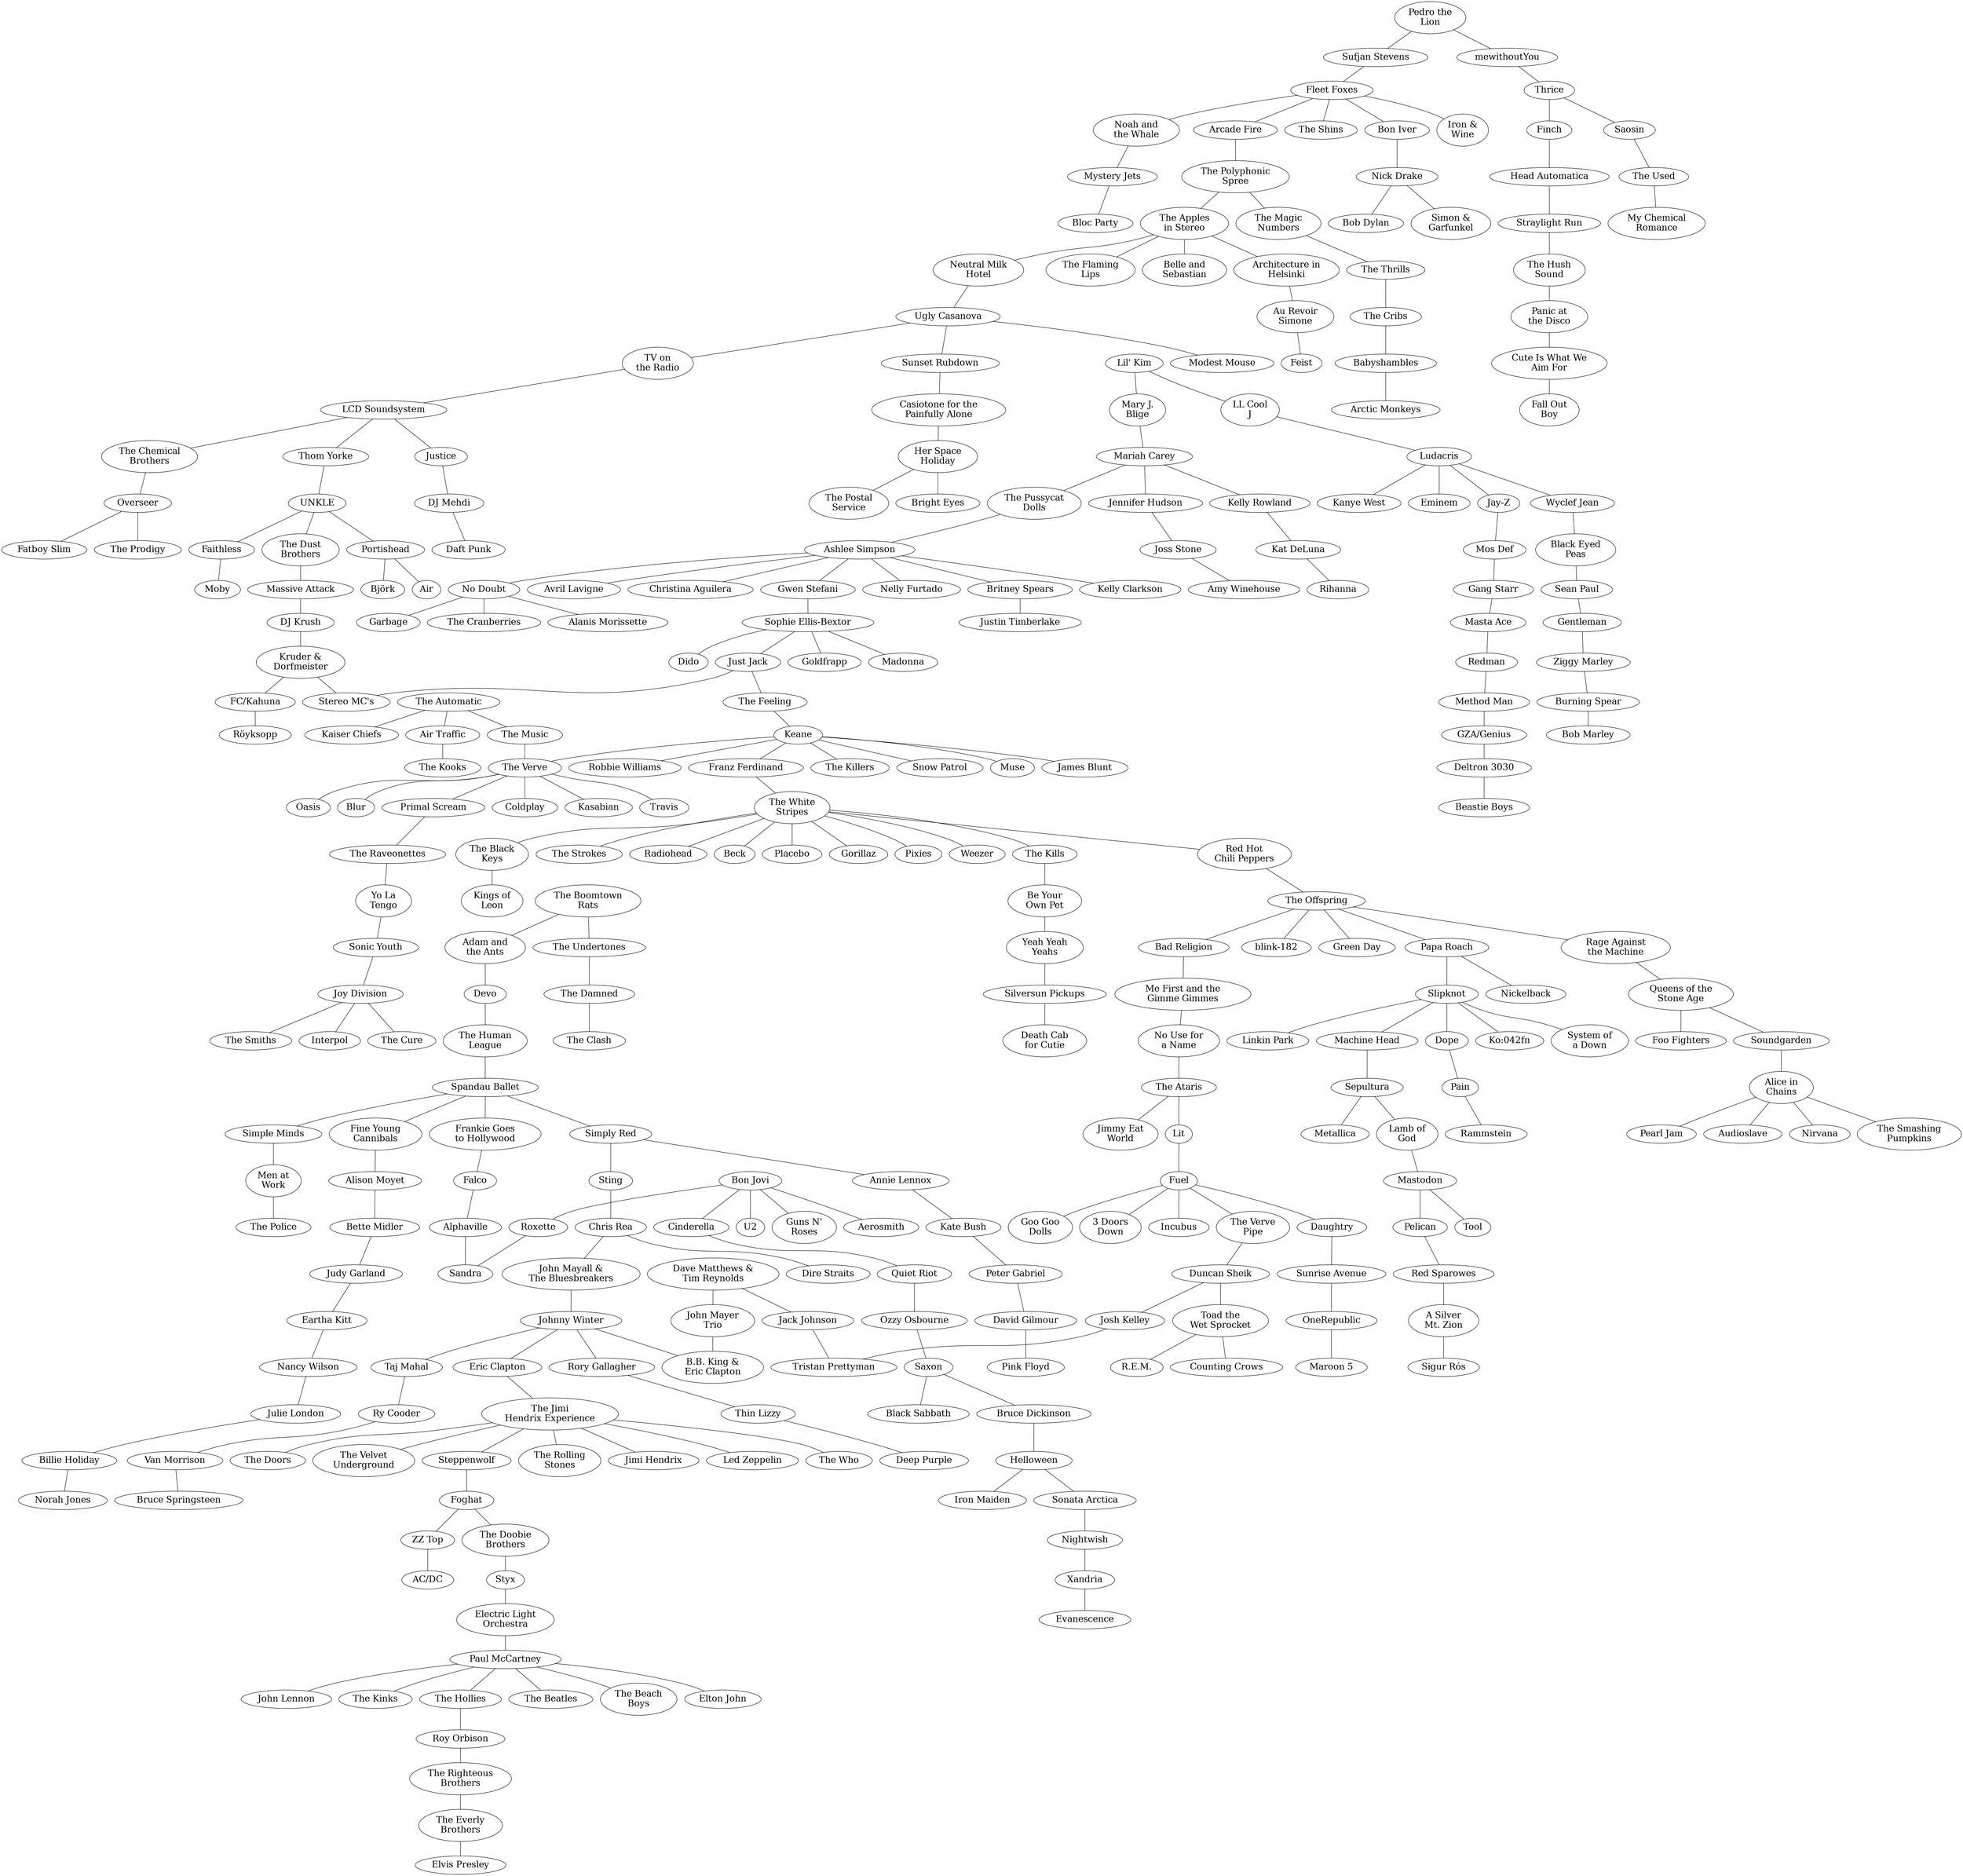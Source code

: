 strict graph "" {
	graph [bb="0,0,2266.4,1288.7"];
	node [label="\N"];
	1619	 [fontsize=22,
		height=0.3611111111111111,
		label="Pedro the\nLion",
		level=8,
		played=4419533.0,
		pos="-1725.5800000000004,201.55999999999992",
		weight=240022,
		width=2.1527777777777777];
	1976	 [fontsize=22,
		height=0.3611111111111111,
		label="Sufjan Stevens",
		level=5,
		played=42891910.0,
		pos="-1718.5700000000002,246.14999999999998",
		weight=772295,
		width=2.0555555555555554];
	1619 -- 1976	 [pos="163.46,644.75 163.47,644.79 163.48,644.83 163.48,644.85",
		weight=1.0];
	1402	 [fontsize=22,
		height=0.3611111111111111,
		label=mewithoutYou,
		level=6,
		played=6143175.0,
		pos="-1733.2100000000005,161.71000000000004",
		weight=132963,
		width=1.9305555555555556];
	1619 -- 1402	 [pos="148.86,560.56 148.86,560.52 148.85,560.49 148.85,560.47",
		weight=1.0];
	797	 [fontsize=22,
		height=0.3611111111111111,
		label="Fleet Foxes",
		level=5,
		played=10289717.0,
		pos="-1696.3400000000001,296.93999999999994",
		weight=368486,
		width=1.5972222222222223];
	1976 -- 797	 [pos="175.25,671.76 175.29,671.86 175.33,671.95 175.37,672.05",
		weight=1.0];
	2314	 [fontsize=22,
		height=0.3611111111111111,
		label=Thrice,
		level=4,
		played=16236169.0,
		pos="-1733.4900000000002,122.88",
		weight=387528,
		width=0.8472222222222222];
	1402 -- 2314	 [pos="148.64,533.47 148.64,533.37 148.64,533.27 148.64,533.16",
		weight=1.0];
	148	 [fontsize=22,
		height=0.3611111111111111,
		label="Arcade Fire",
		level=5,
		played=13539783.0,
		pos="-1664.92,347.28999999999996",
		weight=483352,
		width=1.5833333333333333];
	797 -- 148	 [pos="202.34,722.32 202.4,722.41 202.46,722.51 202.52,722.6",
		weight=1.0];
	2242	 [fontsize=22,
		height=0.3611111111111111,
		label="The Shins",
		level=5,
		played=39820298.0,
		pos="-1693.7700000000004,266.46000000000004",
		weight=1074793,
		width=1.375];
	797 -- 2242	 [pos="188.01,668.45 188.02,668.32 188.03,668.2 188.04,668.08",
		weight=1.0];
	320	 [fontsize=22,
		height=0.3611111111111111,
		label="Bon Iver",
		level=4,
		played=9091948.0,
		pos="-1697.2300000000005,340.49",
		weight=202669,
		width=1.1388888888888888];
	797 -- 320	 [pos="185.15,723 185.15,723.14 185.14,723.27 185.14,723.41",
		weight=1.0];
	1009	 [fontsize=22,
		height=0.3611111111111111,
		label="Iron &\nWine",
		level=4,
		played=25869070.0,
		pos="-1676.3200000000002,269.31999999999994",
		weight=814278,
		width=1.7638888888888888];
	797 -- 1009	 [pos="205.23,668.73 205.39,668.51 205.51,668.34 205.6,668.22",
		weight=1.0];
	1537	 [fontsize=22,
		height=0.3611111111111111,
		label="Noah and\nthe Whale",
		level=6,
		played=1523459.0,
		pos="-1713.4900000000002,286.15",
		weight=108674,
		width=2.9583333333333335];
	797 -- 1537	 [pos="168.61,684.91 168.59,684.9 168.58,684.89 168.57,684.88",
		weight=1.0];
	787	 [fontsize=22,
		height=0.3611111111111111,
		label=Finch,
		level=4,
		played=7252140.0,
		pos="-1731.44,85.27999999999997",
		weight=316654,
		width=0.75];
	2314 -- 787	 [pos="150.02,494.69 150.03,494.59 150.03,494.5 150.04,494.41",
		weight=1.0];
	1789	 [fontsize=22,
		height=0.3611111111111111,
		label=Saosin,
		level=3,
		played=13932172.0,
		pos="-1730.19,100.34999999999991",
		weight=286090,
		width=0.9305555555555556];
	2314 -- 1789	 [pos="151.85,499.14 151.86,499.12 151.86,499.11 151.86,499.1",
		weight=1.0];
	2213	 [fontsize=22,
		height=0.3611111111111111,
		label="The Polyphonic\nSpree",
		level=5,
		played=3149632.0,
		pos="-1624.6600000000003,393.25",
		weight=223443,
		width=3.1805555555555554];
	148 -- 2213	 [pos="240.32,772.49 240.46,772.65 240.6,772.81 240.74,772.97",
		weight=1.0];
	1523	 [fontsize=22,
		height=0.3611111111111111,
		label="Nick Drake",
		level=4,
		played=15153624.0,
		pos="-1691.3500000000004,378.04999999999995",
		weight=657487,
		width=1.5];
	320 -- 1523	 [pos="189.03,766.12 189.04,766.21 189.06,766.31 189.07,766.4",
		weight=1.0];
	1488	 [fontsize=22,
		height=0.3611111111111111,
		label="Mystery Jets",
		level=3,
		played=3042262.0,
		pos="-1717.3100000000004,308.43999999999994",
		weight=224026,
		width=1.7083333333333333];
	1537 -- 1488	 [pos="164.75,707.11 164.74,707.13 164.74,707.15 164.74,707.16",
		weight=1.0];
	942	 [fontsize=22,
		height=0.3611111111111111,
		label="Head Automatica",
		level=6,
		played=5259378.0,
		pos="-1722.88,50.34999999999991",
		weight=247822,
		width=2.3472222222222223];
	787 -- 942	 [pos="157.19,457.19 157.22,457.04 157.26,456.89 157.29,456.75",
		weight=1.0];
	2277	 [fontsize=22,
		height=0.3611111111111111,
		label="The Used",
		level=2,
		played=25453767.0,
		pos="-1716.8900000000003,71.86000000000001",
		weight=533923,
		width=1.3194444444444444];
	1789 -- 2277	 [pos="164.29,472.46 164.56,471.88 164.78,471.41 164.93,471.09",
		weight=1.0];
	2048	 [fontsize=22,
		height=0.3611111111111111,
		label="The Apples\nin Stereo",
		level=5,
		played=4167192.0,
		pos="-1587.7400000000002,447.8999999999999",
		weight=225617,
		width=3.0277777777777777];
	2213 -- 2048	 [pos="289.48,839.49 289.57,839.62 289.66,839.76 289.75,839.89",
		weight=1.0];
	2186	 [fontsize=22,
		height=0.3611111111111111,
		label="The Magic\nNumbers",
		level=6,
		played=4149754.0,
		pos="-1634.1200000000003,357.59000000000003",
		weight=311402,
		width=2.9166666666666665];
	2213 -- 2186	 [pos="247.96,756.43 247.95,756.39 247.95,756.37 247.94,756.35",
		weight=1.0];
	312	 [fontsize=22,
		height=0.3611111111111111,
		label="Bob Dylan",
		level=7,
		played=51045470.0,
		pos="-1681.6100000000001,404.63999999999993",
		weight=1228317,
		width=1.4166666666666667];
	1523 -- 312	 [pos="200.41,803.29 200.42,803.32 200.43,803.34 200.44,803.35",
		weight=1.0];
	1855	 [fontsize=22,
		height=0.3611111111111111,
		label="Simon &\nGarfunkel",
		level=7,
		played=18580787.0,
		pos="-1667.0600000000004,387.13",
		weight=945402,
		width=2.736111111111111];
	1523 -- 1855	 [pos="214.92,785.84 214.94,785.85 214.96,785.85 214.97,785.86",
		weight=1.0];
	293	 [fontsize=22,
		height=0.3611111111111111,
		label="Bloc Party",
		level=5,
		played=51588134.0,
		pos="-1718.9300000000003,330.76",
		weight=1280409,
		width=1.3888888888888888];
	1488 -- 293	 [pos="163.12,729.42 163.12,729.44 163.12,729.46 163.12,729.47",
		weight=1.0];
	1968	 [fontsize=22,
		height=0.3611111111111111,
		label="Straylight Run",
		level=6,
		played=5057680.0,
		pos="-1712.8000000000002,17.50999999999999",
		weight=224916,
		width=1.9166666666666667];
	942 -- 1968	 [pos="167.49,421.96 167.52,421.85 167.56,421.75 167.59,421.64",
		weight=1.0];
	1484	 [fontsize=22,
		height=0.3611111111111111,
		label="My Chemical\nRomance",
		level=2,
		played=50878630.0,
		pos="-1706.4300000000003,47.27999999999997",
		weight=928094,
		width=3.3333333333333335];
	2277 -- 1484	 [pos="175.59,446.08 175.6,446.05 175.61,446.04 175.61,446.02",
		weight=1.0];
	2134	 [fontsize=22,
		height=0.3611111111111111,
		label="The Flaming\nLips",
		level=6,
		played=19883088.0,
		pos="-1580.0100000000002,422.23999999999995",
		weight=830685,
		width=2.513888888888889];
	2048 -- 2134	 [pos="302.02,821.04 302.03,821.02 302.03,821 302.04,820.99",
		weight=1.0];
	234	 [fontsize=22,
		height=0.3611111111111111,
		label="Belle and\nSebastian",
		level=5,
		played=36822310.0,
		pos="-1572.6200000000003,450.35999999999996",
		weight=830911,
		width=2.888888888888889];
	2048 -- 234	 [pos="309.26,849.06 309.32,849.07 309.36,849.08 309.39,849.08",
		weight=1.0];
	150	 [fontsize=22,
		height=0.3611111111111111,
		label="Architecture in\nHelsinki",
		level=5,
		played=14915086.0,
		pos="-1568.2200000000003,495.3299999999999",
		weight=512380,
		width=3.2777777777777777];
	2048 -- 150	 [pos="313.77,893.92 313.79,893.96 313.8,894 313.81,894.02",
		weight=1.0];
	1512	 [fontsize=22,
		height=0.3611111111111111,
		label="Neutral Milk\nHotel",
		level=5,
		played=16869471.0,
		pos="-1555.9,483.23",
		weight=548340,
		width=2.5833333333333335];
	2048 -- 1512	 [pos="326.05,881.86 326.08,881.89 326.11,881.92 326.12,881.94",
		weight=1.0];
	2270	 [fontsize=22,
		height=0.3611111111111111,
		label="The Thrills",
		level=3,
		played=2914176.0,
		pos="-1640.2200000000003,317.09000000000003",
		weight=278211,
		width=1.4305555555555556];
	2186 -- 2270	 [pos="241.85,715.93 241.84,715.9 241.84,715.87 241.84,715.85",
		weight=1.0];
	2161	 [fontsize=22,
		height=0.3611111111111111,
		label="The Hush\nSound",
		level=6,
		played=7698449.0,
		pos="-1700.0800000000004,-8.509999999999991",
		weight=139773,
		width=2.4583333333333335];
	1968 -- 2161	 [pos="181.94,390.3 181.95,390.27 181.96,390.25 181.96,390.24",
		weight=1.0];
	186	 [fontsize=22,
		height=0.3611111111111111,
		label="Au Revoir\nSimone",
		level=5,
		played=3109331.0,
		pos="-1552.0400000000004,536.68",
		weight=192139,
		width=2.638888888888889];
	150 -- 186	 [pos="329.96,935.29 329.98,935.33 329.99,935.36 330,935.38",
		weight=1.0];
	2377	 [fontsize=22,
		height=0.3611111111111111,
		label="Ugly Casanova",
		level=7,
		played=1504976.0,
		pos="-1513.0400000000004,516.18",
		weight=124169,
		width=2.0694444444444446];
	1512 -- 2377	 [pos="368.89,914.82 368.93,914.85 368.96,914.87 368.98,914.89",
		weight=1.0];
	2102	 [fontsize=22,
		height=0.3611111111111111,
		label="The Cribs",
		level=3,
		played=5862561.0,
		pos="-1635.2000000000003,278.74",
		weight=306256,
		width=1.3194444444444444];
	2270 -- 2102	 [pos="245.37,688.77 245.39,688.67 245.4,688.57 245.41,688.47",
		weight=1.0];
	1588	 [fontsize=22,
		height=0.3611111111111111,
		label="Panic at\nthe Disco",
		level=4,
		played=9220573.0,
		pos="-1688.7100000000005,-32.42000000000007",
		weight=253447,
		width=2.638888888888889];
	2161 -- 1588	 [pos="193.31,366.38 193.32,366.36 193.33,366.34 193.33,366.33",
		weight=1.0];
	780	 [fontsize=22,
		height=0.3611111111111111,
		label=Feist,
		level=6,
		played=30242078.0,
		pos="-1540.9500000000003,569.03",
		weight=913399,
		width=0.6666666666666666];
	186 -- 780	 [pos="341.07,967.67 341.08,967.7 341.09,967.72 341.09,967.73",
		weight=1.0];
	2369	 [fontsize=22,
		height=0.3611111111111111,
		label="TV on\nthe Radio",
		level=1,
		played=14844462.0,
		pos="-1464.0200000000004,533.9399999999999",
		weight=590113,
		width=2.375];
	2377 -- 2369	 [pos="417.89,932.62 417.94,932.64 417.97,932.65 417.99,932.66",
		weight=1.0];
	1984	 [fontsize=22,
		height=0.3611111111111111,
		label="Sunset Rubdown",
		level=5,
		played=3236364.0,
		pos="-1501.8400000000001,549.74",
		weight=117490,
		width=2.3333333333333335];
	2377 -- 1984	 [pos="378.05,942 378.09,942.12 378.13,942.24 378.17,942.36",
		weight=1.0];
	1443	 [fontsize=22,
		height=0.3611111111111111,
		label="Modest Mouse",
		level=5,
		played=51552089.0,
		pos="-1533.44,508.11",
		weight=1082498,
		width=2.0];
	2377 -- 1443	 [pos="348.67,906.86 348.65,906.85 348.64,906.85 348.63,906.84",
		weight=1.0];
	197	 [fontsize=22,
		height=0.3611111111111111,
		label=Babyshambles,
		level=5,
		played=12967629.0,
		pos="-1629.0000000000005,242.6",
		weight=499914,
		width=2.0];
	2102 -- 197	 [pos="251.49,650.45 251.52,650.28 251.54,650.12 251.57,649.96",
		weight=1.0];
	521	 [fontsize=22,
		height=0.3611111111111111,
		label="Cute Is What We\nAim For",
		level=4,
		played=8700617.0,
		pos="-1674.4700000000003,-53.25999999999999",
		weight=202105,
		width=3.638888888888889];
	1588 -- 521	 [pos="207.54,345.53 207.56,345.51 207.57,345.49 207.57,345.48",
		weight=1.0];
	1237	 [fontsize=22,
		height=0.3611111111111111,
		label="LCD Soundsystem",
		level=1,
		played=11303797.0,
		pos="-1412.5500000000002,559.12",
		weight=622881,
		width=2.5416666666666665];
	2369 -- 1237	 [pos="469.35,957.77 469.4,957.8 469.44,957.82 469.46,957.83",
		weight=1.0];
	414	 [fontsize=22,
		height=0.3611111111111111,
		label="Casiotone for the\nPainfully Alone",
		level=8,
		played=2792342.0,
		pos="-1492.5600000000004,583.99",
		weight=110591,
		width=4.597222222222222];
	1984 -- 414	 [pos="387.52,975.45 387.56,975.59 387.59,975.72 387.63,975.85",
		weight=1.0];
	152	 [fontsize=22,
		height=0.3611111111111111,
		label="Arctic Monkeys",
		level=3,
		played=62730136.0,
		pos="-1620.8700000000003,214.1",
		weight=1120718,
		width=2.0694444444444446];
	197 -- 152	 [pos="260.74,614.36 260.88,613.88 260.99,613.49 261.06,613.23",
		weight=1.0];
	769	 [fontsize=22,
		height=0.3611111111111111,
		label="Fall Out\nBoy",
		level=4,
		played=59267993.0,
		pos="-1659.8000000000002,-71.02999999999997",
		weight=1033148,
		width=1.8472222222222223];
	521 -- 769	 [pos="222.21,327.75 222.22,327.73 222.23,327.72 222.24,327.71",
		weight=1.0];
	2088	 [fontsize=22,
		height=0.3611111111111111,
		label="The Chemical\nBrothers",
		level=5,
		played=21446264.0,
		pos="-1405.25,594.52",
		weight=1033623,
		width=3.2916666666666665];
	1237 -- 2088	 [pos="475.11,985.04 475.14,985.19 475.17,985.33 475.2,985.48",
		weight=1.0];
	2309	 [fontsize=22,
		height=0.3611111111111111,
		label="Thom Yorke",
		level=5,
		played=9708196.0,
		pos="-1355.3700000000003,569.46",
		weight=371639,
		width=1.6666666666666667];
	1237 -- 2309	 [pos="526.52,968.16 526.57,968.17 526.61,968.17 526.64,968.18",
		weight=1.0];
	1140	 [fontsize=22,
		height=0.3611111111111111,
		label=Justice,
		level=7,
		played=16521401.0,
		pos="-1409.46,581.75",
		weight=505719,
		width=0.9444444444444444];
	1237 -- 1140	 [pos="472.58,980.41 472.58,980.43 472.59,980.45 472.59,980.46",
		weight=1.0];
	955	 [fontsize=22,
		height=0.3611111111111111,
		label="Her Space\nHoliday",
		level=7,
		played=2693627.0,
		pos="-1477.2800000000002,616.47",
		weight=168101,
		width=2.7222222222222223];
	414 -- 955	 [pos="404.73,1015.1 404.74,1015.1 404.75,1015.2 404.76,1015.2",
		weight=1.0];
	1578	 [fontsize=22,
		height=0.3611111111111111,
		label=Overseer,
		level=5,
		played=1046652.0,
		pos="-1376.7900000000004,615.97",
		weight=145569,
		width=1.25];
	2088 -- 1578	 [pos="505.18,1014.7 505.21,1014.7 505.23,1014.7 505.24,1014.7",
		weight=1.0];
	2386	 [fontsize=22,
		height=0.3611111111111111,
		label=UNKLE,
		level=5,
		played=8733607.0,
		pos="-1308.5200000000004,605.17",
		weight=490687,
		width=1.0138888888888888];
	2309 -- 2386	 [pos="560.48,993.98 560.6,994.07 560.71,994.16 560.82,994.24",
		weight=1.0];
	632	 [fontsize=22,
		height=0.3611111111111111,
		label="DJ Mehdi",
		level=7,
		played=1004857.0,
		pos="-1407.2875000000004,585.865",
		weight=114930,
		width=1.2916666666666667];
	1140 -- 632	 [pos="486.62,1007 486.68,1007.2 486.74,1007.3 486.8,1007.4",
		weight=1.0];
	2215	 [fontsize=22,
		height=0.3611111111111111,
		label="The Postal\nService",
		level=5,
		played=27843169.0,
		pos="-1468.0400000000004,603.27",
		weight=968206,
		width=2.736111111111111];
	955 -- 2215	 [pos="413.9,1002.1 413.94,1002.1 413.96,1002.1 413.98,1002",
		weight=1.0];
	355	 [fontsize=22,
		height=0.3611111111111111,
		label="Bright Eyes",
		level=6,
		played=46244844.0,
		pos="-1488.3000000000002,614.0699999999999",
		weight=842387,
		width=1.5555555555555556];
	955 -- 355	 [pos="404.65,1015.2 404.69,1015.2 404.72,1015.2 404.74,1015.2",
		weight=1.0];
	2219	 [fontsize=22,
		height=0.3611111111111111,
		label="The Prodigy",
		level=5,
		played=29042637.0,
		pos="-1373.19,598.66",
		weight=929174,
		width=1.6527777777777777];
	1578 -- 2219	 [pos="508.85,997.44 508.86,997.42 508.86,997.41 508.86,997.4",
		weight=1.0];
	771	 [fontsize=22,
		height=0.3611111111111111,
		label="Fatboy Slim",
		level=5,
		played=13364190.0,
		pos="-1347.5700000000002,617.5699999999999",
		weight=864764,
		width=1.6111111111111112];
	1578 -- 771	 [pos="534.4,1016.3 534.42,1016.3 534.44,1016.3 534.46,1016.3",
		weight=1.0];
	2123	 [fontsize=22,
		height=0.3611111111111111,
		label="The Dust\nBrothers",
		level=5,
		played=2137179.0,
		pos="-1278.5000000000005,568.54",
		weight=141869,
		width=2.6527777777777777];
	2386 -- 2123	 [pos="595.03,977.68 595.11,977.59 595.18,977.5 595.26,977.4",
		weight=1.0];
	1657	 [fontsize=22,
		height=0.3611111111111111,
		label=Portishead,
		level=3,
		played=30385057.0,
		pos="-1307.67,663.5699999999999",
		weight=1005250,
		width=1.4583333333333333];
	2386 -- 1657	 [pos="573.93,1031 573.95,1032.5 573.97,1033.9 573.99,1035.3",
		weight=1.0];
	767	 [fontsize=22,
		height=0.3611111111111111,
		label=Faithless,
		level=5,
		played=10922336.0,
		pos="-1276.1100000000001,618.5699999999999",
		weight=732138,
		width=1.2222222222222223];
	2386 -- 767	 [pos="605.85,1017.2 605.88,1017.2 605.91,1017.3 605.92,1017.3",
		weight=1.0];
	529	 [fontsize=22,
		height=0.3611111111111111,
		label="Daft Punk",
		level=6,
		played=41109812.0,
		pos="-1407.0885937500002,586.0509374999999",
		weight=1213634,
		width=1.3472222222222223];
	632 -- 529	 [pos="515.36,1037.2 515.38,1037.2 515.4,1037.2 515.41,1037.2",
		weight=1.0];
	1359	 [fontsize=22,
		height=0.3611111111111111,
		label="Massive Attack",
		level=3,
		played=33318218.0,
		pos="-1254.8300000000004,542.1",
		weight=1156891,
		width=2.0555555555555554];
	2123 -- 1359	 [pos="627.16,940.9 627.18,940.88 627.19,940.86 627.21,940.85",
		weight=1.0];
	53	 [fontsize=22,
		height=0.3611111111111111,
		label=Air,
		level=3,
		played=37254719.0,
		pos="-1277.9,679.1700000000001",
		weight=1134369,
		width=0.375];
	1657 -- 53	 [pos="604.06,1077.9 604.09,1077.9 604.11,1077.9 604.13,1077.9",
		weight=1.0];
	273	 [fontsize=22,
		height=0.3611111111111111,
		label=Björk,
		level=6,
		played=38022158.0,
		pos="-1296.7000000000003,688.8699999999999",
		weight=1069174,
		width=0.6944444444444444];
	1657 -- 273	 [pos="585.32,1087.5 585.33,1087.5 585.34,1087.5 585.34,1087.5",
		weight=1.0];
	1440	 [fontsize=22,
		height=0.3611111111111111,
		label=Moby,
		level=3,
		played=31330963.0,
		pos="-1247.7800000000002,627.97",
		weight=1277865,
		width=0.75];
	767 -- 1440	 [pos="634.19,1026.7 634.21,1026.7 634.23,1026.7 634.25,1026.7",
		weight=1.0];
	631	 [fontsize=22,
		height=0.3611111111111111,
		label="DJ Krush",
		level=5,
		played=4801063.0,
		pos="-1218.5400000000004,516.74",
		weight=297590,
		width=1.25];
	1359 -- 631	 [pos="663.4,915.54 663.44,915.52 663.46,915.5 663.48,915.49",
		weight=1.0];
	1259	 [fontsize=22,
		height=0.3611111111111111,
		label="Lil' Kim",
		level=8,
		played=967938.0,
		pos="-1156.23,-145.17000000000007",
		weight=127069,
		width=0.9722222222222222];
	1357	 [fontsize=22,
		height=0.3611111111111111,
		label="Mary J.\nBlige",
		level=2,
		played=5317317.0,
		pos="-1169.5600000000004,-103.05999999999995",
		weight=397642,
		width=1.9305555555555556];
	1259 -- 1357	 [pos="717.3,280.47 717.26,280.6 717.22,280.72 717.18,280.85",
		weight=1.0];
	1281	 [fontsize=22,
		height=0.3611111111111111,
		label="LL Cool\nJ",
		level=7,
		played=1863754.0,
		pos="-1154.7000000000003,-197.14999999999998",
		weight=229660,
		width=1.4583333333333333];
	1259 -- 1281	 [pos="726.61,226.65 726.61,226.55 726.62,226.46 726.62,226.36",
		weight=1.0];
	1340	 [fontsize=22,
		height=0.3611111111111111,
		label="Mariah Carey",
		level=4,
		played=14393163.0,
		pos="-1162.2400000000002,-46.10000000000002",
		weight=720333,
		width=1.8333333333333333];
	1357 -- 1340	 [pos="718.66,343.73 718.68,343.9 718.7,344.06 718.73,344.23",
		weight=1.0];
	1305	 [fontsize=22,
		height=0.3611111111111111,
		label=Ludacris,
		level=7,
		played=6776141.0,
		pos="-1144.1000000000004,-240.45000000000005",
		weight=423907,
		width=1.1527777777777777];
	1281 -- 1305	 [pos="737.92,158.41 737.93,158.37 737.94,158.34 737.94,158.31",
		weight=1.0];
	2221	 [fontsize=22,
		height=0.3611111111111111,
		label="The Pussycat\nDolls",
		level=5,
		played=7610001.0,
		pos="-1164.5800000000004,27.309999999999945",
		weight=538598,
		width=2.7916666666666665];
	1340 -- 2221	 [pos="718.95,379.55 718.94,379.71 718.94,379.88 718.93,380.04",
		weight=1.0];
	1057	 [fontsize=22,
		height=0.3611111111111111,
		label="Jennifer Hudson",
		level=3,
		played=1014034.0,
		pos="-1122.5500000000002,-74.84000000000003",
		weight=115919,
		width=2.2222222222222223];
	1340 -- 1057	 [pos="755.55,326.75 755.7,326.64 755.85,326.53 755.99,326.43",
		weight=1.0];
	1175	 [fontsize=22,
		height=0.3611111111111111,
		label="Kelly Rowland",
		level=4,
		played=2007210.0,
		pos="-1190.63,-28.230000000000018",
		weight=244804,
		width=1.9305555555555556];
	1340 -- 1175	 [pos="691.5,370.45 691.47,370.47 691.45,370.48 691.44,370.49",
		weight=1.0];
	721	 [fontsize=22,
		height=0.3611111111111111,
		label=Eminem,
		level=2,
		played=30050850.0,
		pos="-1126.8000000000002,-259.82000000000005",
		weight=956558,
		width=1.125];
	1305 -- 721	 [pos="755.2,138.96 755.22,138.94 755.23,138.93 755.24,138.92",
		weight=1.0];
	1047	 [fontsize=22,
		height=0.3611111111111111,
		label="Jay-Z",
		level=7,
		played=17681973.0,
		pos="-1133.8400000000001,-296.46000000000004",
		weight=638981,
		width=0.7638888888888888];
	1305 -- 1047	 [pos="742.9,131.26 743.02,130.59 743.14,129.92 743.27,129.25",
		weight=1.0];
	2464	 [fontsize=22,
		height=0.3611111111111111,
		label="Wyclef Jean",
		level=3,
		played=2957226.0,
		pos="-1179.5500000000002,-249.13",
		weight=255232,
		width=1.6666666666666667];
	1305 -- 2464	 [pos="702.6,149.63 702.57,149.62 702.54,149.61 702.53,149.61",
		weight=1.0];
	1151	 [fontsize=22,
		height=0.3611111111111111,
		label="Kanye West",
		level=3,
		played=40672064.0,
		pos="-1163.67,-240.58000000000004",
		weight=1023445,
		width=1.6527777777777777];
	1305 -- 1151	 [pos="718.44,158.15 718.42,158.15 718.41,158.15 718.4,158.15",
		weight=1.0];
	164	 [fontsize=22,
		height=0.3611111111111111,
		label="Ashlee Simpson",
		level=4,
		played=7474313.0,
		pos="-1155.6800000000003,108.92999999999995",
		weight=469115,
		width=2.2083333333333335];
	2221 -- 164	 [pos="722.75,474.46 722.98,476.52 723.2,478.55 723.41,480.54",
		weight=1.0];
	1125	 [fontsize=22,
		height=0.3611111111111111,
		label="Joss Stone",
		level=3,
		played=6298331.0,
		pos="-1084.13,-93.77999999999997",
		weight=487412,
		width=1.5138888888888888];
	1057 -- 1125	 [pos="797.81,305.01 797.85,304.99 797.88,304.98 797.9,304.97",
		weight=1.0];
	1157	 [fontsize=22,
		height=0.3611111111111111,
		label="Kat DeLuna",
		level=5,
		played=1221421.0,
		pos="-1217.5900000000001,-6.710000000000036",
		weight=121602,
		width=1.6111111111111112];
	1175 -- 1157	 [pos="664.53,391.96 664.51,391.98 664.49,391.99 664.48,392",
		weight=1.0];
	1457	 [fontsize=22,
		height=0.3611111111111111,
		label="Mos Def",
		level=6,
		played=5863778.0,
		pos="-1103.5400000000004,-318.54600000000005",
		weight=311431,
		width=1.1388888888888888];
	1047 -- 1457	 [pos="778.42,80.247 778.45,80.226 778.47,80.21 778.48,80.2",
		weight=1.0];
	275	 [fontsize=22,
		height=0.3611111111111111,
		label="Black Eyed\nPeas",
		level=7,
		played=15223026.0,
		pos="-1202.96,-278.31000000000006",
		weight=957174,
		width=2.486111111111111];
	2464 -- 275	 [pos="681.25,123.12 681.17,123.01 681.08,122.91 681,122.81",
		weight=1.0];
	1508	 [fontsize=22,
		height=0.3611111111111111,
		label="Nelly Furtado",
		level=3,
		played=21901271.0,
		pos="-1164.42,129.73000000000002",
		weight=1092709,
		width=1.8194444444444444];
	164 -- 1508	 [pos="717.66,528.4 717.65,528.42 717.64,528.43 717.64,528.44",
		weight=1.0];
	358	 [fontsize=22,
		height=0.3611111111111111,
		label="Britney Spears",
		level=5,
		played=42681745.0,
		pos="-1190.69,131.25",
		weight=1022718,
		width=2.0];
	164 -- 358	 [pos="691.46,529.91 691.42,529.93 691.4,529.95 691.38,529.96",
		weight=1.0];
	1173	 [fontsize=22,
		height=0.3611111111111111,
		label="Kelly Clarkson",
		level=5,
		played=19315048.0,
		pos="-1184.19,103.18999999999994",
		weight=841862,
		width=1.9583333333333333];
	164 -- 1173	 [pos="697.94,501.94 697.92,501.93 697.9,501.93 697.88,501.92",
		weight=1.0];
	921	 [fontsize=22,
		height=0.3611111111111111,
		label="Gwen Stefani",
		level=5,
		played=12431857.0,
		pos="-1142.6400000000003,214.85",
		weight=827112,
		width=1.8333333333333333];
	164 -- 921	 [pos="729.7,534.66 731.66,550.6 734.13,570.7 736.1,586.63",
		weight=1.0];
	1538	 [fontsize=22,
		height=0.3611111111111111,
		label="No Doubt",
		level=2,
		played=14627632.0,
		pos="-1111.7500000000005,57.98000000000002",
		weight=910959,
		width=1.2916666666666667];
	164 -- 1538	 [pos="749.37,480.99 749.45,480.9 749.53,480.8 749.61,480.71",
		weight=1.0];
	191	 [fontsize=22,
		height=0.3611111111111111,
		label="Avril Lavigne",
		level=4,
		played=34276846.0,
		pos="-1154.3000000000002,77.7299999999999",
		weight=1025037,
		width=1.75];
	164 -- 191	 [pos="727.57,480.54 727.58,480.38 727.58,480.23 727.59,480.08",
		weight=1.0];
	456	 [fontsize=22,
		height=0.3611111111111111,
		label="Christina Aguilera",
		level=5,
		played=17893640.0,
		pos="-1187.1100000000001,81.83999999999992",
		weight=947487,
		width=2.4166666666666665];
	164 -- 456	 [pos="695.71,481.24 695.46,481.03 695.27,480.86 695.14,480.75",
		weight=1.0];
	107	 [fontsize=22,
		height=0.3611111111111111,
		label="Amy Winehouse",
		level=3,
		played=32053419.0,
		pos="-1052.0400000000004,-103.83000000000004",
		weight=1006978,
		width=2.2222222222222223];
	1125 -- 107	 [pos="829.92,294.93 829.95,294.92 829.97,294.92 829.99,294.91",
		weight=1.0];
	1730	 [fontsize=22,
		height=0.3611111111111111,
		label=Rihanna,
		level=7,
		played=22349002.0,
		pos="-1236.96,14.789999999999964",
		weight=990964,
		width=1.1388888888888888];
	1157 -- 1730	 [pos="645.15,413.46 645.13,413.48 645.12,413.49 645.11,413.5",
		weight=1.0];
	850	 [fontsize=22,
		height=0.3611111111111111,
		label="Gang Starr",
		level=5,
		played=5060464.0,
		pos="-1075.38,-336.548",
		weight=267576,
		width=1.5];
	1457 -- 850	 [pos="806.59,62.233 806.62,62.216 806.64,62.203 806.65,62.195",
		weight=1.0];
	2578	 [fontsize=22,
		height=0.3611111111111111,
		label="Sean Paul",
		level=7,
		played=5639700.0,
		pos="-1222.7200000000003,-288.9200000000001",
		weight=460250,
		width=1.4166666666666667];
	275 -- 2578	 [pos="659.39,109.84 659.37,109.83 659.36,109.82 659.35,109.82",
		weight=1.0];
	1143	 [fontsize=22,
		height=0.3611111111111111,
		label="Justin Timberlake",
		level=1,
		played=21387198.0,
		pos="-1218.7600000000002,143.71000000000004",
		weight=972050,
		width=2.388888888888889];
	358 -- 1143	 [pos="663.37,542.4 663.35,542.41 663.33,542.42 663.31,542.43",
		weight=1.0];
	1907	 [fontsize=22,
		height=0.3611111111111111,
		label="Sophie Ellis-Bextor",
		level=5,
		played=3608375.0,
		pos="-1124.3300000000004,321.41999999999996",
		weight=310619,
		width=2.5833333333333335];
	921 -- 1907	 [pos="753.1,693.26 750.33,677.1 746.81,656.62 744.03,640.46",
		weight=1.0];
	2101	 [fontsize=22,
		height=0.3611111111111111,
		label="The Cranberries",
		level=1,
		played=19418398.0,
		pos="-1100.3000000000002,29.059999999999945",
		weight=1000991,
		width=2.2083333333333335];
	1538 -- 2101	 [pos="781,429.69 781.06,429.54 781.11,429.4 781.17,429.26",
		weight=1.0];
	58	 [fontsize=22,
		height=0.3611111111111111,
		label="Alanis Morissette",
		level=2,
		played=18886105.0,
		pos="-1080.2500000000005,44.49000000000001",
		weight=881375,
		width=2.3333333333333335];
	1538 -- 58	 [pos="801.71,443.25 801.74,443.24 801.76,443.23 801.78,443.23",
		weight=1.0];
	851	 [fontsize=22,
		height=0.3611111111111111,
		label=Garbage,
		level=3,
		played=17528155.0,
		pos="-1088.19,19.3599999999999",
		weight=824282,
		width=1.1944444444444444];
	1538 -- 851	 [pos="786.66,429.89 786.73,429.78 786.79,429.68 786.85,429.58",
		weight=1.0];
	1360	 [fontsize=22,
		height=0.3611111111111111,
		label="Masta Ace",
		level=8,
		played=1826556.0,
		pos="-1046.65,-346.85400000000004",
		weight=112153,
		width=1.4444444444444444];
	850 -- 1360	 [pos="835.32,51.905 835.35,51.895 835.37,51.888 835.38,51.883",
		weight=1.0];
	2564	 [fontsize=22,
		height=0.3611111111111111,
		label=Gentleman,
		level=8,
		played=5323936.0,
		pos="-1246.3400000000001,-311.557",
		weight=249007,
		width=1.5];
	2578 -- 2564	 [pos="635.78,87.238 635.76,87.217 635.74,87.201 635.73,87.19",
		weight=1.0];
	1144	 [fontsize=22,
		height=0.3611111111111111,
		label="Just Jack",
		level=6,
		played=2167022.0,
		pos="-1085.0700000000002,428.5599999999999",
		weight=182697,
		width=1.2777777777777777];
	1907 -- 1144	 [pos="787.17,800.53 781.22,784.29 773.65,763.62 767.67,747.31",
		weight=1.0];
	889	 [fontsize=22,
		height=0.3611111111111111,
		label=Goldfrapp,
		level=3,
		played=17869686.0,
		pos="-1138.6100000000001,295.44999999999993",
		weight=906439,
		width=1.3472222222222223];
	1907 -- 889	 [pos="743.48,694.26 743.47,694.23 743.46,694.22 743.45,694.2",
		weight=1.0];
	1322	 [fontsize=22,
		height=0.3611111111111111,
		label=Madonna,
		level=3,
		played=38087796.0,
		pos="-1159.69,311.5799999999999",
		weight=1223315,
		width=1.2777777777777777];
	1907 -- 1322	 [pos="722.47,710.34 722.43,710.33 722.41,710.33 722.39,710.32",
		weight=1.0];
	604	 [fontsize=22,
		height=0.3611111111111111,
		label=Dido,
		level=3,
		played=14679664.0,
		pos="-1152.1400000000003,335.15",
		weight=957515,
		width=0.625];
	1907 -- 604	 [pos="729.99,733.84 729.96,733.85 729.94,733.86 729.93,733.87",
		weight=1.0];
	1709	 [fontsize=22,
		height=0.3611111111111111,
		label=Redman,
		level=7,
		played=1852239.0,
		pos="-1020.9600000000002,-360.32000000000005",
		weight=131327,
		width=1.1527777777777777];
	1360 -- 1709	 [pos="861.02,38.449 861.04,38.436 861.06,38.427 861.07,38.42",
		weight=1.0];
	2588	 [fontsize=22,
		height=0.3611111111111111,
		label="Ziggy Marley",
		level=8,
		played=1339784.0,
		pos="-1273.3900000000003,-311.211",
		weight=170220,
		width=1.75];
	2564 -- 2588	 [pos="608.74,87.518 608.71,87.519 608.69,87.519 608.68,87.519",
		weight=1.0];
	1948	 [fontsize=22,
		height=0.3611111111111111,
		label="Stereo MC's",
		level=6,
		played=1300469.0,
		pos="-1133.2400000000002,464.44999999999993",
		weight=181042,
		width=1.6666666666666667];
	1144 -- 1948	 [pos="783.3,837.48 783.42,837.39 783.54,837.3 783.66,837.21",
		weight=1.0];
	2132	 [fontsize=22,
		height=0.3611111111111111,
		label="The Feeling",
		level=3,
		played=3394838.0,
		pos="-1016.7900000000003,518.0699999999999",
		weight=291405,
		width=1.6111111111111112];
	1144 -- 2132	 [pos="844.77,889.94 835.97,878.41 825.73,864.97 816.98,853.51",
		weight=1.0];
	1398	 [fontsize=22,
		height=0.3611111111111111,
		label="Method Man",
		level=7,
		played=2702372.0,
		pos="-994.0800000000003,-367.93600000000004",
		weight=193357,
		width=1.6944444444444444];
	1709 -- 1398	 [pos="887.89,30.816 887.92,30.808 887.94,30.803 887.95,30.799",
		weight=1.0];
	2552	 [fontsize=22,
		height=0.3611111111111111,
		label="Burning Spear",
		level=8,
		played=1659443.0,
		pos="-1298.44,-299.46299999999997",
		weight=181515,
		width=1.9583333333333333];
	2588 -- 2552	 [pos="583.69,99.233 583.66,99.244 583.64,99.253 583.63,99.258",
		weight=1.0];
	923	 [fontsize=22,
		height=0.3611111111111111,
		label="GZA/Genius",
		level=7,
		played=2505384.0,
		pos="-967.2000000000002,-371.86",
		weight=139601,
		width=1.6805555555555556];
	1398 -- 923	 [pos="914.77,26.881 914.8,26.878 914.82,26.875 914.83,26.873",
		weight=1.0];
	2550	 [fontsize=22,
		height=0.3611111111111111,
		label="Bob Marley",
		level=8,
		played=25170962.0,
		pos="-1318.8100000000004,-285.26",
		weight=900368,
		width=1.5416666666666667];
	2552 -- 2550	 [pos="563.29,113.43 563.27,113.44 563.26,113.45 563.25,113.46",
		weight=1.0];
	1208	 [fontsize=22,
		height=0.3611111111111111,
		label="Kruder &\nDorfmeister",
		level=7,
		played=3615307.0,
		pos="-1175.5200000000004,500.88",
		weight=357924,
		width=3.0416666666666665];
	631 -- 1208	 [pos="706.4,899.66 706.44,899.64 706.47,899.63 706.49,899.62",
		weight=1.0];
	774	 [fontsize=22,
		height=0.3611111111111111,
		label="FC/Kahuna",
		level=3,
		played=549777.0,
		pos="-1181.8000000000002,539.51",
		weight=113815,
		width=1.5416666666666667];
	1208 -- 774	 [pos="700.27,938.13 700.26,938.17 700.26,938.19 700.26,938.21",
		weight=1.0];
	1208 -- 1948	 [pos="748.69,863.29 748.73,863.25 748.76,863.23 748.78,863.21",
		weight=1.0];
	1705	 [fontsize=22,
		height=0.3611111111111111,
		label=Röyksopp,
		level=3,
		played=19211398.0,
		pos="-1184.1800000000003,571.63",
		weight=846313,
		width=1.3611111111111112];
	774 -- 1705	 [pos="698.24,965.34 698.24,965.44 698.23,965.53 698.22,965.62",
		weight=1.0];
	1169	 [fontsize=22,
		height=0.3611111111111111,
		label=Keane,
		level=5,
		played=25603025.0,
		pos="-943.3400000000003,605.27",
		weight=1088831,
		width=0.8888888888888888];
	2132 -- 1169	 [pos="917.07,978.28 907.76,967.23 896.89,954.33 887.51,943.2",
		weight=1.0];
	2281	 [fontsize=22,
		height=0.3611111111111111,
		label="The Verve",
		level=7,
		played=12105996.0,
		pos="-907.7000000000002,694.77",
		weight=923596,
		width=1.4027777777777777];
	1169 -- 2281	 [pos="963.66,1066.6 959.1,1055.2 953.81,1041.9 949.27,1030.5",
		weight=1.0];
	821	 [fontsize=22,
		height=0.3611111111111111,
		label="Franz Ferdinand",
		level=5,
		played=41639541.0,
		pos="-839.65,595.81",
		weight=1483084,
		width=2.236111111111111];
	1169 -- 821	 [pos="1002.9,998.13 1003.1,998.12 1003.3,998.1 1003.4,998.09",
		weight=1.0];
	2169	 [fontsize=22,
		height=0.3611111111111111,
		label="The Killers",
		level=5,
		played=74911307.0,
		pos="-971.4200000000002,635.1700000000001",
		weight=1820368,
		width=1.4444444444444444];
	1169 -- 2169	 [pos="915.02,1029.2 914.85,1029.4 914.69,1029.6 914.53,1029.7",
		weight=1.0];
	1891	 [fontsize=22,
		height=0.3611111111111111,
		label="Snow Patrol",
		level=3,
		played=38372811.0,
		pos="-969.7000000000002,589.01",
		weight=1324962,
		width=1.6527777777777777];
	1169 -- 1891	 [pos="912.42,987.79 912.4,987.77 912.38,987.76 912.37,987.75",
		weight=1.0];
	1474	 [fontsize=22,
		height=0.3611111111111111,
		label=Muse,
		level=2,
		played=101394541.0,
		pos="-950.6800000000002,635.3699999999999",
		weight=1629255,
		width=0.75];
	1169 -- 1474	 [pos="932.16,1030.8 932.13,1031 932.1,1031.1 932.07,1031.2",
		weight=1.0];
	1028	 [fontsize=22,
		height=0.3611111111111111,
		label="James Blunt",
		level=5,
		played=17923699.0,
		pos="-982.1600000000002,619.77",
		weight=873851,
		width=1.6805555555555556];
	1169 -- 1028	 [pos="900,1018.4 899.97,1018.4 899.94,1018.4 899.92,1018.4",
		weight=1.0];
	1737	 [fontsize=22,
		height=0.3611111111111111,
		label="Robbie Williams",
		level=4,
		played=15248579.0,
		pos="-986.2800000000003,603.17",
		weight=862188,
		width=2.1944444444444446];
	1169 -- 1737	 [pos="895.89,1001.9 895.85,1001.9 895.82,1001.9 895.8,1001.9",
		weight=1.0];
	2052	 [fontsize=22,
		height=0.3611111111111111,
		label="The Automatic",
		level=3,
		played=2923669.0,
		pos="-826.65,773.5699999999999",
		weight=247640,
		width=1.9722222222222223];
	55	 [fontsize=22,
		height=0.3611111111111111,
		label="Air Traffic",
		level=3,
		played=2410727.0,
		pos="-798.4500000000004,810.47",
		weight=200502,
		width=1.3055555555555556];
	2052 -- 55	 [pos="1075.9,1199.2 1076,1199.2 1076,1199.3 1076.1,1199.4",
		weight=1.0];
	1146	 [fontsize=22,
		height=0.3611111111111111,
		label="Kaiser Chiefs",
		level=5,
		played=22098446.0,
		pos="-822.5500000000001,797.5699999999999",
		weight=1069671,
		width=1.8194444444444444];
	2052 -- 1146	 [pos="1059.5,1196.3 1059.5,1196.3 1059.5,1196.3 1059.5,1196.3",
		weight=1.0];
	2196	 [fontsize=22,
		height=0.3611111111111111,
		label="The Music",
		level=5,
		played=2173472.0,
		pos="-871.5500000000001,747.0699999999999",
		weight=190820,
		width=1.4027777777777777];
	2052 -- 2196	 [pos="1012,1146.7 1011.5,1146.4 1011.1,1146.2 1010.9,1146.1",
		weight=1.0];
	2175	 [fontsize=22,
		height=0.3611111111111111,
		label="The Kooks",
		level=3,
		played=34619350.0,
		pos="-770.0500000000003,817.0699999999999",
		weight=943840,
		width=1.4583333333333333];
	55 -- 2175	 [pos="1111.9,1215.7 1111.9,1215.7 1111.9,1215.8 1112,1215.8",
		weight=1.0];
	2196 -- 2281	 [pos="992.19,1119.4 992.12,1119.3 992.05,1119.2 991.98,1119.1",
		weight=1.0];
	484	 [fontsize=22,
		height=0.3611111111111111,
		label=Coldplay,
		level=5,
		played=110152204.0,
		pos="-908.0600000000003,714.6700000000001",
		weight=2251030,
		width=1.1944444444444444];
	2281 -- 484	 [pos="974,1113.4 973.99,1113.4 973.99,1113.4 973.99,1113.4",
		weight=1.0];
	1153	 [fontsize=22,
		height=0.3611111111111111,
		label=Kasabian,
		level=5,
		played=15953805.0,
		pos="-934.8800000000002,720.3699999999999",
		weight=813145,
		width=1.2777777777777777];
	2281 -- 1153	 [pos="947.25,1119 947.22,1119.1 947.2,1119.1 947.19,1119.1",
		weight=1.0];
	2357	 [fontsize=22,
		height=0.3611111111111111,
		label=Travis,
		level=6,
		played=17831394.0,
		pos="-907.5100000000003,728.97",
		weight=871865,
		width=0.8333333333333334];
	2281 -- 2357	 [pos="974.5,1120.4 974.5,1120.5 974.5,1120.7 974.5,1120.8",
		weight=1.0];
	1551	 [fontsize=22,
		height=0.3611111111111111,
		label=Oasis,
		level=5,
		played=50078079.0,
		pos="-932.7000000000002,690.47",
		weight=1593442,
		width=0.7777777777777778];
	2281 -- 1551	 [pos="949.42,1089.2 949.4,1089.2 949.38,1089.2 949.37,1089.2",
		weight=1.0];
	307	 [fontsize=22,
		height=0.3611111111111111,
		label=Blur,
		level=6,
		played=24479196.0,
		pos="-884.7400000000001,716.27",
		weight=1219073,
		width=0.5416666666666666];
	2281 -- 307	 [pos="997.25,1114.9 997.27,1114.9 997.29,1114.9 997.3,1114.9",
		weight=1.0];
	1662	 [fontsize=22,
		height=0.3611111111111111,
		label="Primal Scream",
		level=7,
		played=5386846.0,
		pos="-890.5800000000003,756.97",
		weight=428628,
		width=2.0];
	2281 -- 1662	 [pos="981.81,1120.6 982.53,1123.2 983.26,1125.9 983.98,1128.5",
		weight=1.0];
	2230	 [fontsize=22,
		height=0.3611111111111111,
		label="The Raveonettes",
		level=7,
		played=3969178.0,
		pos="-852.7500000000003,791.77",
		weight=225545,
		width=2.3333333333333335];
	1662 -- 2230	 [pos="1020.1,1182.1 1020.3,1182.3 1020.4,1182.4 1020.6,1182.6",
		weight=1.0];
	2291	 [fontsize=22,
		height=0.3611111111111111,
		label="The White\nStripes",
		level=6,
		played=48044689.0,
		pos="-732.1500000000002,583.72",
		weight=1242635,
		width=2.5972222222222223];
	821 -- 2291	 [pos="1149.8,982.46 1149.8,982.46 1149.9,982.46 1149.9,982.46",
		weight=1.0];
	2481	 [fontsize=22,
		height=0.3611111111111111,
		label="Yo La\nTengo",
		level=6,
		played=12114612.0,
		pos="-816.6500000000002,827.77",
		weight=501036,
		width=1.9166666666666667];
	2230 -- 2481	 [pos="1055.9,1217.1 1056.1,1217.3 1056.3,1217.4 1056.4,1217.6",
		weight=1.0];
	2170	 [fontsize=22,
		height=0.3611111111111111,
		label="The Kills",
		level=6,
		played=7407062.0,
		pos="-693.5500000000003,611.87",
		weight=330526,
		width=1.1666666666666667];
	2291 -- 2170	 [pos="1188.4,1010.5 1188.4,1010.5 1188.4,1010.5 1188.4,1010.5",
		weight=1.0];
	1707	 [fontsize=22,
		height=0.3611111111111111,
		label="Red Hot\nChili Peppers",
		level=6,
		played=101461577.0,
		pos="-627.0500000000003,548.24",
		weight=1850896,
		width=3.1944444444444446];
	2291 -- 1707	 [pos="1245.3,950.25 1245.4,950.22 1245.5,950.19 1245.6,950.15",
		weight=1.0];
	2068	 [fontsize=22,
		height=0.3611111111111111,
		label="The Black\nKeys",
		level=7,
		played=8892019.0,
		pos="-774.4500000000004,573.88",
		weight=312496,
		width=2.2916666666666665];
	2291 -- 2068	 [pos="1107.7,972.64 1107.7,972.63 1107.7,972.62 1107.7,972.62",
		weight=1.0];
	2260	 [fontsize=22,
		height=0.3611111111111111,
		label="The Strokes",
		level=3,
		played=43892879.0,
		pos="-741.9500000000004,608.0699999999999",
		weight=1231044,
		width=1.6527777777777777];
	2291 -- 2260	 [pos="1140.1,1006.7 1140.1,1006.7 1140.1,1006.7 1140.1,1006.8",
		weight=1.0];
	1686	 [fontsize=22,
		height=0.3611111111111111,
		label=Radiohead,
		level=1,
		played=163451963.0,
		pos="-714.7500000000003,614.37",
		weight=2082607,
		width=1.4722222222222223];
	2291 -- 1686	 [pos="1167.3,1013 1167.3,1013 1167.3,1013 1167.3,1013.1",
		weight=1.0];
	227	 [fontsize=22,
		height=0.3611111111111111,
		label=Beck,
		level=5,
		played=41305755.0,
		pos="-734.9500000000004,628.27",
		weight=1362673,
		width=0.6805555555555556];
	2291 -- 227	 [pos="1147.1,1026.9 1147.1,1026.9 1147.1,1027 1147.1,1027",
		weight=1.0];
	1648	 [fontsize=22,
		height=0.3611111111111111,
		label=Placebo,
		level=2,
		played=61972059.0,
		pos="-760.0500000000003,612.0699999999999",
		weight=1310676,
		width=1.1111111111111112];
	2291 -- 1648	 [pos="1122.1,1010.7 1122.1,1010.7 1122,1010.7 1122,1010.8",
		weight=1.0];
	898	 [fontsize=22,
		height=0.3611111111111111,
		label=Gorillaz,
		level=6,
		played=36520353.0,
		pos="-708.3500000000003,556.0699999999999",
		weight=1361575,
		width=1.0416666666666667];
	2291 -- 898	 [pos="1173.6,954.88 1173.7,954.85 1173.7,954.83 1173.7,954.82",
		weight=1.0];
	1646	 [fontsize=22,
		height=0.3611111111111111,
		label=Pixies,
		level=5,
		played=32127356.0,
		pos="-748.3500000000003,557.39",
		weight=962774,
		width=0.8194444444444444];
	2291 -- 1646	 [pos="1133.7,956.2 1133.7,956.17 1133.7,956.16 1133.7,956.14",
		weight=1.0];
	2435	 [fontsize=22,
		height=0.3611111111111111,
		label=Weezer,
		level=7,
		played=37920095.0,
		pos="-727.3500000000003,549.11",
		weight=1317716,
		width=1.0555555555555556];
	2291 -- 2435	 [pos="1154.6,947.94 1154.6,947.91 1154.7,947.88 1154.7,947.87",
		weight=1.0];
	1905	 [fontsize=22,
		height=0.3611111111111111,
		label="Sonic Youth",
		level=6,
		played=21505884.0,
		pos="-776.9500000000004,853.0699999999999",
		weight=746676,
		width=1.6527777777777777];
	2481 -- 1905	 [pos="1105,1251.7 1105,1251.8 1105,1251.8 1105.1,1251.8",
		weight=1.0];
	254	 [fontsize=22,
		height=0.3611111111111111,
		label="Be Your\nOwn Pet",
		level=7,
		played=3620147.0,
		pos="-671.1500000000002,641.0699999999999",
		weight=177691,
		width=2.5277777777777777];
	2170 -- 254	 [pos="1208.8,1037.1 1208.9,1037.2 1209,1037.3 1209.1,1037.4",
		weight=1.0];
	2201	 [fontsize=22,
		height=0.3611111111111111,
		label="The Offspring",
		level=3,
		played=40183610.0,
		pos="-524.0500000000003,513.5699999999999",
		weight=1081707,
		width=1.8472222222222223];
	1707 -- 2201	 [pos="1358,912.33 1358,912.32 1358,912.31 1358,912.31",
		weight=1.0];
	1194	 [fontsize=22,
		height=0.3611111111111111,
		label="Kings of\nLeon",
		level=3,
		played=40128399.0,
		pos="-804.8500000000003,562.26",
		weight=948535,
		width=2.0416666666666665];
	2068 -- 1194	 [pos="1077.3,961.03 1077.2,961.01 1077.2,961.01 1077.2,961",
		weight=1.0];
	1127	 [fontsize=22,
		height=0.3611111111111111,
		label="Joy Division",
		level=6,
		played=25197254.0,
		pos="-734.9500000000004,863.0699999999999",
		weight=764356,
		width=1.625];
	1905 -- 1127	 [pos="1147,1261.8 1147,1261.8 1147.1,1261.8 1147.1,1261.8",
		weight=1.0];
	2474	 [fontsize=22,
		height=0.3611111111111111,
		label="Yeah Yeah\nYeahs",
		level=5,
		played=27701555.0,
		pos="-660.1500000000002,660.5699999999999",
		weight=991497,
		width=2.638888888888889];
	254 -- 2474	 [pos="1221.9,1059.3 1221.9,1059.3 1221.9,1059.3 1221.9,1059.3",
		weight=1.0];
	204	 [fontsize=22,
		height=0.3611111111111111,
		label="Bad Religion",
		level=3,
		played=24411389.0,
		pos="-482.45000000000033,427.47999999999996",
		weight=499017,
		width=1.7361111111111112];
	2201 -- 204	 [pos="1371,885.53 1376,875.17 1381.7,863.33 1386.7,852.96",
		weight=1.0];
	290	 [fontsize=22,
		height=0.3611111111111111,
		label="blink-182",
		level=1,
		played=55059975.0,
		pos="-490.2500000000003,526.38",
		weight=1110300,
		width=1.2361111111111112];
	2201 -- 290	 [pos="1391.7,925.08 1391.7,925.09 1391.8,925.1 1391.8,925.1",
		weight=1.0];
	906	 [fontsize=22,
		height=0.3611111111111111,
		label="Green Day",
		level=1,
		played=56914613.0,
		pos="-515.6500000000002,537.31",
		weight=1471585,
		width=1.4722222222222223];
	2201 -- 906	 [pos="1366.4,935.97 1366.4,936 1366.4,936.01 1366.4,936.02",
		weight=1.0];
	1591	 [fontsize=22,
		height=0.3611111111111111,
		label="Papa Roach",
		level=2,
		played=21619039.0,
		pos="-470.2500000000003,591.37",
		weight=780535,
		width=1.6805555555555556];
	2201 -- 1591	 [pos="1376.5,939.08 1382,946.99 1388,955.64 1393.4,963.54",
		weight=1.0];
	1689	 [fontsize=22,
		height=0.3611111111111111,
		label="Rage Against\nthe Machine",
		level=5,
		played=34319733.0,
		pos="-516.6500000000002,450.97999999999996",
		weight=1145249,
		width=3.75];
	2201 -- 1689	 [pos="1361.2,885.39 1361.2,885.26 1361.2,885.13 1361.3,885",
		weight=1.0];
	2105	 [fontsize=22,
		height=0.3611111111111111,
		label="The Cure",
		level=6,
		played=49256934.0,
		pos="-697.9500000000004,854.27",
		weight=1344110,
		width=1.2777777777777777];
	1127 -- 2105	 [pos="1184,1253 1184,1253 1184,1253 1184.1,1253",
		weight=1.0];
	2247	 [fontsize=22,
		height=0.3611111111111111,
		label="The Smiths",
		level=6,
		played=36167643.0,
		pos="-717.1500000000002,858.6700000000001",
		weight=847939,
		width=1.5416666666666667];
	1127 -- 2247	 [pos="1164.8,1257.4 1164.8,1257.4 1164.8,1257.4 1164.9,1257.4",
		weight=1.0];
	1006	 [fontsize=22,
		height=0.3611111111111111,
		label=Interpol,
		level=5,
		played=43450962.0,
		pos="-717.2500000000003,844.5699999999999",
		weight=1087041,
		width=1.0138888888888888];
	1127 -- 1006	 [pos="1147.2,1261.8 1147.1,1261.8 1147.1,1261.8 1147.1,1261.8",
		weight=1.0];
	1853	 [fontsize=22,
		height=0.3611111111111111,
		label="Silversun Pickups",
		level=5,
		played=5495699.0,
		pos="-645.7500000000003,672.5699999999999",
		weight=197960,
		width=2.4166666666666665];
	2474 -- 1853	 [pos="1236.2,1071.2 1236.2,1071.2 1236.2,1071.2 1236.3,1071.3",
		weight=1.0];
	1383	 [fontsize=22,
		height=0.3611111111111111,
		label="Me First and the\nGimme Gimmes",
		level=6,
		played=5712365.0,
		pos="-451.2500000000003,337.81999999999994",
		weight=228395,
		width=4.666666666666667];
	204 -- 1383	 [pos="1414.1,784.53 1412.4,789.52 1410.7,794.47 1409,799.11",
		weight=1.0];
	1878	 [fontsize=22,
		height=0.3611111111111111,
		label=Slipknot,
		level=6,
		played=39541370.0,
		pos="-424.55000000000024,664.77",
		weight=739871,
		width=1.0833333333333333];
	1591 -- 1878	 [pos="1428.5,1017 1432.6,1023.6 1437,1030.6 1441,1037.1",
		weight=1.0];
	1524	 [fontsize=22,
		height=0.3611111111111111,
		label=Nickelback,
		level=2,
		played=25929937.0,
		pos="-445.2500000000003,612.5699999999999",
		weight=968277,
		width=1.4722222222222223];
	1591 -- 1524	 [pos="1436.7,1011.3 1436.7,1011.3 1436.7,1011.3 1436.8,1011.3",
		weight=1.0];
	1681	 [fontsize=22,
		height=0.3611111111111111,
		label="Queens of the\nStone Age",
		level=8,
		played=39810597.0,
		pos="-512.8500000000003,387.24",
		weight=999056,
		width=3.5972222222222223];
	1689 -- 1681	 [pos="1368.3,801.4 1368.3,801.26 1368.3,801.12 1368.3,800.98",
		weight=1.0];
	2075	 [fontsize=22,
		height=0.3611111111111111,
		label="The Boomtown\nRats",
		level=3,
		played=578807.0,
		pos="186.17499999999984,432.0725",
		weight=101179,
		width=2.9444444444444446];
	2275	 [fontsize=22,
		height=0.3611111111111111,
		label="The Undertones",
		level=7,
		played=1376902.0,
		pos="186.23437499999983,431.39",
		weight=159626,
		width=2.1944444444444446];
	2075 -- 2275	 [pos="2085,778.24 2085,778.22 2085,778.2 2085,778.19",
		weight=1.0];
	35	 [fontsize=22,
		height=0.3611111111111111,
		label="Adam and\nthe Ants",
		level=2,
		played=1174222.0,
		pos="185.79999999999984,434.6825",
		weight=139223,
		width=2.763888888888889];
	2075 -- 35	 [pos="2080.1,820.84 2080.1,820.86 2080.1,820.87 2080.1,820.88",
		weight=1.0];
	2106	 [fontsize=22,
		height=0.3611111111111111,
		label="The Damned",
		level=7,
		played=2053065.0,
		pos="186.23386230468734,431.38325683593746",
		weight=171259,
		width=1.7638888888888888];
	2275 -- 2106	 [pos="2082.9,751.24 2082.9,751.02 2082.9,750.85 2082.9,750.74",
		weight=1.0];
	598	 [fontsize=22,
		height=0.3611111111111111,
		label=Devo,
		level=3,
		played=4259548.0,
		pos="184.04999999999984,436.46999999999997",
		weight=306665,
		width=0.7083333333333334];
	35 -- 598	 [pos="2066.3,835.04 2066.2,835.09 2066.2,835.13 2066.1,835.16",
		weight=1.0];
	2092	 [fontsize=22,
		height=0.3611111111111111,
		label="The Clash",
		level=7,
		played=28956444.0,
		pos="186.23337402343734,431.37737548828125",
		weight=1019250,
		width=1.3888888888888888];
	2106 -- 2092	 [pos="2080.9,726.53 2080.9,726.51 2080.9,726.49 2080.9,726.48",
		weight=1.0];
	2160	 [fontsize=22,
		height=0.3611111111111111,
		label="The Human\nLeague",
		level=2,
		played=2210464.0,
		pos="177.64999999999975,415.88999999999993",
		weight=296795,
		width=2.875];
	598 -- 2160	 [pos="2059.7,814.67 2059.7,814.66 2059.7,814.64 2059.7,814.63",
		weight=1.0];
	1916	 [fontsize=22,
		height=0.3611111111111111,
		label="Spandau Ballet",
		level=2,
		played=1126173.0,
		pos="166.04999999999984,389.73",
		weight=200569,
		width=2.0694444444444446];
	2160 -- 1916	 [pos="2048.2,788.53 2048.2,788.51 2048.2,788.49 2048.1,788.48",
		weight=1.0];
	1858	 [fontsize=22,
		height=0.3611111111111111,
		label="Simply Red",
		level=5,
		played=3168648.0,
		pos="146.94999999999993,309.74",
		weight=330517,
		width=1.5555555555555556];
	1916 -- 1858	 [pos="2041.6,761.38 2039.6,753.04 2037.4,743.86 2035.4,735.52",
		weight=1.0];
	819	 [fontsize=22,
		height=0.3611111111111111,
		label="Frankie Goes\nto Hollywood",
		level=2,
		played=1291999.0,
		pos="195.85000000000002,451.21999999999997",
		weight=241743,
		width=3.8333333333333335];
	1916 -- 819	 [pos="2061.1,815.25 2061.2,815.38 2061.2,815.51 2061.3,815.64",
		weight=1.0];
	1856	 [fontsize=22,
		height=0.3611111111111111,
		label="Simple Minds",
		level=2,
		played=2956907.0,
		pos="163.85000000000002,442.9099999999999",
		weight=378332,
		width=1.8333333333333333];
	1916 -- 1856	 [pos="2047,815.36 2047,815.46 2047,815.57 2047,815.67",
		weight=1.0];
	788	 [fontsize=22,
		height=0.3611111111111111,
		label="Fine Young\nCannibals",
		level=4,
		played=737291.0,
		pos="213.44999999999993,371.78999999999996",
		weight=142913,
		width=3.1805555555555554];
	1916 -- 788	 [pos="2095.4,770.57 2095.4,770.56 2095.5,770.54 2095.5,770.53",
		weight=1.0];
	132	 [fontsize=22,
		height=0.3611111111111111,
		label="Annie Lennox",
		level=3,
		played=3193641.0,
		pos="156.04999999999984,271.46000000000004",
		weight=363635,
		width=1.875];
	1858 -- 132	 [pos="2035.4,681.47 2035.4,681.37 2035.4,681.27 2035.5,681.17",
		weight=1.0];
	1961	 [fontsize=22,
		height=0.3611111111111111,
		label=Sting,
		level=5,
		played=10908548.0,
		pos="119.85000000000001,239.73999999999998",
		weight=760579,
		width=0.6944444444444444];
	1858 -- 1961	 [pos="2018.6,681.61 2016.5,676.21 2014.3,670.54 2012.2,665.15",
		weight=1.0];
	768	 [fontsize=22,
		height=0.3611111111111111,
		label=Falco,
		level=4,
		played=1735924.0,
		pos="198.2500000000001,501.77",
		weight=184335,
		width=0.75];
	819 -- 768	 [pos="2079,873.45 2079,873.36 2079,873.26 2079,873.17",
		weight=1.0];
	1389	 [fontsize=22,
		height=0.3611111111111111,
		label="Men at\nWork",
		level=7,
		played=1708783.0,
		pos="147.64999999999998,480.97",
		weight=251687,
		width=1.9027777777777777];
	1856 -- 1389	 [pos="2034.5,868.49 2034.4,868.59 2034.4,868.69 2034.3,868.78",
		weight=1.0];
	79	 [fontsize=22,
		height=0.3611111111111111,
		label="Alison Moyet",
		level=2,
		played=644961.0,
		pos="222.44999999999993,339.96000000000004",
		weight=115870,
		width=1.75];
	788 -- 79	 [pos="2104.5,738.78 2104.5,738.75 2104.5,738.72 2104.5,738.71",
		weight=1.0];
	1158	 [fontsize=22,
		height=0.3611111111111111,
		label="Kate Bush",
		level=3,
		played=9593664.0,
		pos="155.7499999999999,233.6999999999999",
		weight=491069,
		width=1.4166666666666667];
	132 -- 1158	 [pos="2037.9,643.15 2037.9,643.06 2037.9,642.96 2037.9,642.87",
		weight=1.0];
	455	 [fontsize=22,
		height=0.3611111111111111,
		label="Chris Rea",
		level=8,
		played=2126234.0,
		pos="96.04999999999983,167.54999999999995",
		weight=230694,
		width=1.3611111111111112];
	1961 -- 455	 [pos="1993,611.59 1991.1,605.66 1989,599.37 1987.1,593.42",
		weight=1.0];
	88	 [fontsize=22,
		height=0.3611111111111111,
		label=Alphaville,
		level=3,
		played=2471194.0,
		pos="195.04999999999984,544.97",
		weight=291200,
		width=1.3055555555555556];
	768 -- 88	 [pos="2079.1,916.58 2079.1,916.45 2079.1,916.31 2079.1,916.18",
		weight=1.0];
	2212	 [fontsize=22,
		height=0.3611111111111111,
		label="The Police",
		level=7,
		played=14824547.0,
		pos="133.35000000000002,508.72",
		weight=957227,
		width=1.4444444444444444];
	1389 -- 2212	 [pos="2015.4,907.37 2015.4,907.4 2015.4,907.42 2015.4,907.43",
		weight=1.0];
	249	 [fontsize=22,
		height=0.3611111111111111,
		label="Bette Midler",
		level=4,
		played=917597.0,
		pos="225.7500000000001,310.56999999999994",
		weight=139097,
		width=1.625];
	79 -- 249	 [pos="2107.6,711.61 2107.6,711.43 2107.6,711.25 2107.6,711.09",
		weight=1.0];
	1630	 [fontsize=22,
		height=0.3611111111111111,
		label="Peter Gabriel",
		level=5,
		played=7653995.0,
		pos="141.85000000000002,201.50999999999996",
		weight=552607,
		width=1.8055555555555556];
	1158 -- 1630	 [pos="2026.2,605.56 2026.2,605.46 2026.1,605.36 2026.1,605.26",
		weight=1.0];
	616	 [fontsize=22,
		height=0.3611111111111111,
		label="Dire Straits",
		level=8,
		played=15399805.0,
		pos="103.74999999999987,136.10000000000002",
		weight=848984,
		width=1.5138888888888888];
	455 -- 616	 [pos="1984.7,539.47 1984.7,539.29 1984.8,539.12 1984.8,538.96",
		weight=1.0];
	1089	 [fontsize=22,
		height=0.3611111111111111,
		label="John Mayall &\nThe Bluesbreakers",
		level=3,
		played=699001.0,
		pos="58.64999999999996,106.58999999999992",
		weight=118074,
		width=4.736111111111111];
	455 -- 1089	 [pos="1970,553.05 1970.1,553.17 1970.1,553.29 1970.2,553.41",
		weight=1.0];
	1787	 [fontsize=22,
		height=0.3611111111111111,
		label=Sandra,
		level=4,
		played=1144645.0,
		pos="182.7500000000001,581.39",
		weight=120151,
		width=0.9861111111111112];
	88 -- 1787	 [pos="2073.8,953.27 2073.9,953.1 2074,952.93 2074,952.76",
		weight=1.0];
	1130	 [fontsize=22,
		height=0.3611111111111111,
		label="Judy Garland",
		level=6,
		played=644209.0,
		pos="226.04999999999984,284.0799999999999",
		weight=112930,
		width=1.8194444444444444];
	249 -- 1130	 [pos="2108.1,682.89 2108.1,682.86 2108.1,682.84 2108.1,682.83",
		weight=1.0];
	555	 [fontsize=22,
		height=0.3611111111111111,
		label="David Gilmour",
		level=8,
		played=3226915.0,
		pos="125.35000000000002,177.16999999999993",
		weight=223557,
		width=1.9305555555555556];
	1630 -- 555	 [pos="2007.5,575.97 2007.5,575.95 2007.5,575.93 2007.4,575.92",
		weight=1.0];
	1104	 [fontsize=22,
		height=0.3611111111111111,
		label="Johnny Winter",
		level=3,
		played=963992.0,
		pos="16.149999999999977,46.289999999999964",
		weight=131056,
		width=1.9583333333333333];
	1089 -- 1104	 [pos="1917,471.64 1917.1,471.77 1917.2,471.9 1917.2,472.02",
		weight=1.0];
	677	 [fontsize=22,
		height=0.3611111111111111,
		label="Eartha Kitt",
		level=7,
		played=523988.0,
		pos="226.54999999999984,257.63",
		weight=130386,
		width=1.4305555555555556];
	1130 -- 677	 [pos="2108.6,656.43 2108.6,656.41 2108.6,656.39 2108.6,656.38",
		weight=1.0];
	567	 [fontsize=22,
		height=0.3611111111111111,
		label="Death Cab\nfor Cutie",
		level=5,
		played=79031850.0,
		pos="-623.8500000000003,668.8699999999999",
		weight=1315656,
		width=2.875];
	1853 -- 567	 [pos="1258.2,1067.6 1258.2,1067.6 1258.2,1067.6 1258.2,1067.6",
		weight=1.0];
	1545	 [fontsize=22,
		height=0.3611111111111111,
		label="No Use for\na Name",
		level=4,
		played=4456887.0,
		pos="-430.8500000000002,246.57999999999993",
		weight=207931,
		width=2.7916666666666665];
	1383 -- 1545	 [pos="1441.6,688.26 1441.6,688.17 1441.6,688.09 1441.7,688",
		weight=1.0];
	1315	 [fontsize=22,
		height=0.3611111111111111,
		label="Machine Head",
		level=5,
		played=9804754.0,
		pos="-426.05000000000024,729.97",
		weight=314244,
		width=1.9722222222222223];
	1878 -- 1315	 [pos="1456.9,1090.8 1456.8,1094.4 1456.7,1098.1 1456.6,1101.7",
		weight=1.0];
	651	 [fontsize=22,
		height=0.3611111111111111,
		label=Dope,
		level=3,
		played=5913568.0,
		pos="-389.7500000000003,690.97",
		weight=242776,
		width=0.7361111111111112];
	1878 -- 651	 [pos="1490.4,1088.3 1491,1088.7 1491.5,1089.1 1491.8,1089.3",
		weight=1.0];
	1201	 [fontsize=22,
		height=0.3611111111111111,
		label="Ko\:042fn",
		level=3,
		played=40815533.0,
		pos="-381.25000000000017,686.3699999999999",
		weight=918247,
		width=1.3055555555555556];
	1878 -- 1201	 [pos="1500.7,1085 1500.7,1085 1500.7,1085.1 1500.7,1085.1",
		weight=1.0];
	2000	 [fontsize=22,
		height=0.3611111111111111,
		label="System of\na Down",
		level=8,
		played=82618784.0,
		pos="-420.05000000000024,686.27",
		weight=1359713,
		width=2.6527777777777777];
	1878 -- 2000	 [pos="1462,1085 1462,1085 1462,1085 1462,1085",
		weight=1.0];
	1266	 [fontsize=22,
		height=0.3611111111111111,
		label="Linkin Park",
		level=2,
		played=83153821.0,
		pos="-393.05000000000024,662.3699999999999",
		weight=1361417,
		width=1.5138888888888888];
	1878 -- 1266	 [pos="1488.9,1061.1 1489,1061.1 1489,1061.1 1489,1061.1",
		weight=1.0];
	808	 [fontsize=22,
		height=0.3611111111111111,
		label="Foo Fighters",
		level=2,
		played=56829675.0,
		pos="-483.65000000000015,382.31999999999994",
		weight=1524991,
		width=1.7083333333333333];
	1681 -- 808	 [pos="1398.3,781.07 1398.3,781.06 1398.3,781.06 1398.3,781.06",
		weight=1.0];
	1914	 [fontsize=22,
		height=0.3611111111111111,
		label=Soundgarden,
		level=4,
		played=11705127.0,
		pos="-522.4500000000004,325.93999999999994",
		weight=650323,
		width=1.8333333333333333];
	1681 -- 1914	 [pos="1361.6,737.67 1361.6,737.55 1361.6,737.43 1361.6,737.32",
		weight=1.0];
	2050	 [fontsize=22,
		height=0.3611111111111111,
		label="The Ataris",
		level=4,
		played=7585380.0,
		pos="-419.55000000000024,155.92999999999995",
		weight=402386,
		width=1.3888888888888888];
	1545 -- 2050	 [pos="1457.2,597.07 1457.9,591.82 1458.5,586.63 1459.1,581.78",
		weight=1.0];
	1826	 [fontsize=22,
		height=0.3611111111111111,
		label=Sepultura,
		level=5,
		played=10862870.0,
		pos="-428.65000000000015,783.1700000000001",
		weight=376107,
		width=1.3055555555555556];
	1315 -- 1826	 [pos="1454.7,1155.6 1454.7,1155.7 1454.7,1155.8 1454.7,1155.9",
		weight=1.0];
	1584	 [fontsize=22,
		height=0.3611111111111111,
		label=Pain,
		level=8,
		played=5681123.0,
		pos="-351.9500000000002,680.27",
		weight=155990,
		width=0.6111111111111112];
	651 -- 1584	 [pos="1530,1079 1530,1079 1530.1,1079 1530.1,1079",
		weight=1.0];
	74	 [fontsize=22,
		height=0.3611111111111111,
		label="Alice in\nChains",
		level=4,
		played=18477332.0,
		pos="-534.3500000000003,266.5799999999999",
		weight=629040,
		width=2.1944444444444446];
	1914 -- 74	 [pos="1354.2,697.77 1354.2,697.65 1354.1,697.52 1354.1,697.4",
		weight=1.0];
	1396	 [fontsize=22,
		height=0.3611111111111111,
		label=Metallica,
		level=3,
		played=91572935.0,
		pos="-453.3500000000002,806.3699999999999",
		weight=1334527,
		width=1.2083333333333333];
	1826 -- 1396	 [pos="1428.8,1205 1428.8,1205 1428.8,1205 1428.7,1205.1",
		weight=1.0];
	1226	 [fontsize=22,
		height=0.3611111111111111,
		label="Lamb of\nGod",
		level=4,
		played=14698343.0,
		pos="-410.05000000000024,796.77",
		weight=310308,
		width=1.9305555555555556];
	1826 -- 1226	 [pos="1453.4,1181.9 1453.4,1181.9 1453.4,1181.9 1453.4,1181.9",
		weight=1.0];
	1691	 [fontsize=22,
		height=0.3611111111111111,
		label=Rammstein,
		level=8,
		played=48795273.0,
		pos="-336.15000000000003,653.8699999999999",
		weight=877473,
		width=1.5416666666666667];
	1584 -- 1691	 [pos="1545.6,1053.3 1545.7,1053.1 1545.8,1052.9 1545.8,1052.8",
		weight=1.0];
	1618	 [fontsize=22,
		height=0.3611111111111111,
		label="Pearl Jam",
		level=4,
		played=40341920.0,
		pos="-551.1500000000002,231.96",
		weight=1059832,
		width=1.375];
	74 -- 1618	 [pos="1330.9,630.79 1330.9,630.76 1330.9,630.73 1330.9,630.72",
		weight=1.0];
	182	 [fontsize=22,
		height=0.3611111111111111,
		label=Audioslave,
		level=2,
		played=22183938.0,
		pos="-508.6500000000002,250.07999999999993",
		weight=948102,
		width=1.5];
	74 -- 182	 [pos="1373.3,648.85 1373.4,648.84 1373.4,648.83 1373.4,648.82",
		weight=1.0];
	1535	 [fontsize=22,
		height=0.3611111111111111,
		label=Nirvana,
		level=4,
		played=64702343.0,
		pos="-526.6500000000002,231.96",
		weight=1686815,
		width=1.0555555555555556];
	74 -- 1535	 [pos="1355.4,630.79 1355.4,630.76 1355.4,630.73 1355.4,630.72",
		weight=1.0];
	2246	 [fontsize=22,
		height=0.3611111111111111,
		label="The Smashing\nPumpkins",
		level=4,
		played=47911995.0,
		pos="-565.3500000000003,251.91999999999996",
		weight=1310591,
		width=3.5694444444444446];
	74 -- 2246	 [pos="1316.8,650.7 1316.8,650.68 1316.7,650.67 1316.7,650.67",
		weight=1.0];
	321	 [fontsize=22,
		height=0.3611111111111111,
		label="Bon Jovi",
		level=3,
		played=17942433.0,
		pos="143.7499999999999,645.47",
		weight=858344,
		width=1.1666666666666667];
	463	 [fontsize=22,
		height=0.3611111111111111,
		label=Cinderella,
		level=7,
		played=1525960.0,
		pos="109.54999999999983,671.27",
		weight=154819,
		width=1.375];
	321 -- 463	 [pos="1992.5,1069.3 1992.2,1069.5 1992,1069.7 1991.9,1069.8",
		weight=1.0];
	1763	 [fontsize=22,
		height=0.3611111111111111,
		label=Roxette,
		level=2,
		played=6849316.0,
		pos="169.14999999999975,615.37",
		weight=461144,
		width=1.0555555555555556];
	321 -- 1763	 [pos="2048.1,1017.8 2048.2,1017.6 2048.3,1017.5 2048.4,1017.3",
		weight=1.0];
	2374	 [fontsize=22,
		height=0.3611111111111111,
		label=U2,
		level=7,
		played=52988721.0,
		pos="124.64999999999996,657.6700000000001",
		weight=1652408,
		width=0.3888888888888889];
	321 -- 2374	 [pos="2006.8,1056.4 2006.8,1056.4 2006.7,1056.4 2006.7,1056.4",
		weight=1.0];
	916	 [fontsize=22,
		height=0.3611111111111111,
		label="Guns N'\nRoses",
		level=3,
		played=36335776.0,
		pos="138.54999999999984,668.8699999999999",
		weight=1276030,
		width=2.2083333333333335];
	321 -- 916	 [pos="2020.6,1067.6 2020.6,1067.6 2020.6,1067.6 2020.6,1067.6",
		weight=1.0];
	41	 [fontsize=22,
		height=0.3611111111111111,
		label=Aerosmith,
		level=3,
		played=24036536.0,
		pos="137.04999999999984,650.3699999999999",
		weight=1167673,
		width=1.375];
	321 -- 41	 [pos="2019.2,1049.1 2019.2,1049.1 2019.2,1049.1 2019.2,1049.1",
		weight=1.0];
	1683	 [fontsize=22,
		height=0.3611111111111111,
		label="Quiet Riot",
		level=3,
		played=919922.0,
		pos="104.94999999999992,705.77",
		weight=134496,
		width=1.3611111111111112];
	463 -- 1683	 [pos="1988.1,1096.8 1988,1097 1988,1097.1 1988,1097.3",
		weight=1.0];
	1763 -- 1787	 [pos="2061.9,987.32 2061.9,987.19 2062,987.06 2062,986.93",
		weight=1.0];
	1580	 [fontsize=22,
		height=0.3611111111111111,
		label="Ozzy Osbourne",
		level=3,
		played=11999843.0,
		pos="88.44999999999992,729.3699999999999",
		weight=616696,
		width=2.125];
	1683 -- 1580	 [pos="1970.6,1128.1 1970.6,1128.1 1970.5,1128.1 1970.5,1128.1",
		weight=1.0];
	1801	 [fontsize=22,
		height=0.3611111111111111,
		label=Saxon,
		level=3,
		played=2610055.0,
		pos="76.44999999999992,756.47",
		weight=173883,
		width=0.8611111111111112];
	1580 -- 1801	 [pos="1958.5,1155.1 1958.5,1155.1 1958.5,1155.1 1958.5,1155.1",
		weight=1.0];
	362	 [fontsize=22,
		height=0.3611111111111111,
		label="Bruce Dickinson",
		level=7,
		played=3936160.0,
		pos="63.35000000000001,774.1700000000001",
		weight=186862,
		width=2.2083333333333335];
	1801 -- 362	 [pos="1945.4,1172.9 1945.4,1172.9 1945.4,1172.9 1945.4,1172.9",
		weight=1.0];
	281	 [fontsize=22,
		height=0.3611111111111111,
		label="Black Sabbath",
		level=3,
		played=22401104.0,
		pos="60.35000000000001,780.8699999999999",
		weight=875812,
		width=1.9722222222222223];
	1801 -- 281	 [pos="1942.4,1179.6 1942.4,1179.6 1942.4,1179.6 1942.4,1179.6",
		weight=1.0];
	949	 [fontsize=22,
		height=0.3611111111111111,
		label=Helloween,
		level=5,
		played=11607461.0,
		pos="29.850000000000023,795.47",
		weight=297463,
		width=1.4305555555555556];
	362 -- 949	 [pos="1945.3,1173 1945.3,1172.9 1945.3,1172.9 1945.3,1172.9",
		weight=1.0];
	1011	 [fontsize=22,
		height=0.3611111111111111,
		label="Iron Maiden",
		level=3,
		played=51761822.0,
		pos="41.35000000000002,795.8699999999999",
		weight=836037,
		width=1.6111111111111112];
	949 -- 1011	 [pos="1912,1194.2 1912,1194.2 1911.9,1194.2 1911.9,1194.2",
		weight=1.0];
	1902	 [fontsize=22,
		height=0.3611111111111111,
		label="Sonata Arctica",
		level=5,
		played=24125980.0,
		pos="5.449999999999932,813.1700000000001",
		weight=349647,
		width=1.9861111111111112];
	949 -- 1902	 [pos="1887.6,1211.9 1887.6,1211.9 1887.6,1211.9 1887.5,1211.9",
		weight=1.0];
	1529	 [fontsize=22,
		height=0.3611111111111111,
		label=Nightwish,
		level=3,
		played=50508179.0,
		pos="-19.649999999999977,823.47",
		weight=674973,
		width=1.3194444444444444];
	1902 -- 1529	 [pos="1862.5,1222.2 1862.5,1222.2 1862.5,1222.2 1862.5,1222.2",
		weight=1.0];
	1274	 [fontsize=22,
		height=0.3611111111111111,
		label=Lit,
		level=2,
		played=1742501.0,
		pos="-416.65000000000015,69.47000000000003",
		weight=192681,
		width=0.3194444444444444];
	2050 -- 1274	 [pos="1463.4,527.78 1463.7,517.37 1464.1,505.47 1464.5,495.07",
		weight=1.0];
	1074	 [fontsize=22,
		height=0.3611111111111111,
		label="Jimmy Eat\nWorld",
		level=3,
		played=32396075.0,
		pos="-396.65000000000015,138.90999999999997",
		weight=936209,
		width=2.4722222222222223];
	2050 -- 1074	 [pos="1485.3,537.69 1485.4,537.67 1485.4,537.66 1485.4,537.65",
		weight=1.0];
	831	 [fontsize=22,
		height=0.3611111111111111,
		label=Fuel,
		level=1,
		played=4350176.0,
		pos="-414.3500000000002,-13.350000000000023",
		weight=373212,
		width=0.5972222222222222];
	1274 -- 831	 [pos="1466.1,441.08 1466.4,431.84 1466.7,421.51 1466.9,412.28",
		weight=1.0];
	548	 [fontsize=22,
		height=0.3611111111111111,
		label=Daughtry,
		level=1,
		played=3630152.0,
		pos="-437.3500000000002,-68.90000000000009",
		weight=206038,
		width=1.2361111111111112];
	831 -- 548	 [pos="1456.7,358.91 1456.4,358.12 1456.1,357.34 1455.8,356.56",
		weight=1.0];
	2282	 [fontsize=22,
		height=0.3611111111111111,
		label="The Verve\nPipe",
		level=7,
		played=1217535.0,
		pos="-361.15000000000003,-34.47000000000003",
		weight=171136,
		width=2.2777777777777777];
	831 -- 2282	 [pos="1507.5,369.59 1507.6,369.54 1507.7,369.49 1507.8,369.45",
		weight=1.0];
	895	 [fontsize=22,
		height=0.3611111111111111,
		label="Goo Goo\nDolls",
		level=7,
		played=14824853.0,
		pos="-445.55000000000024,-30.910000000000082",
		weight=854056,
		width=2.1805555555555554];
	831 -- 895	 [pos="1436.6,367.87 1436.6,367.86 1436.5,367.84 1436.5,367.84",
		weight=1.0];
	17	 [fontsize=22,
		height=0.3611111111111111,
		label="3 Doors\nDown",
		level=1,
		played=21711006.0,
		pos="-427.8500000000002,-46.08000000000004",
		weight=949527,
		width=2.111111111111111];
	831 -- 17	 [pos="1456.8,358.96 1456.7,358.84 1456.7,358.73 1456.6,358.61",
		weight=1.0];
	1000	 [fontsize=22,
		height=0.3611111111111111,
		label=Incubus,
		level=1,
		played=50931256.0,
		pos="-406.2500000000003,-36.610000000000014",
		weight=1214650,
		width=1.0694444444444444];
	831 -- 1000	 [pos="1475.8,362.18 1475.8,362.16 1475.8,362.15 1475.8,362.13",
		weight=1.0];
	1983	 [fontsize=22,
		height=0.3611111111111111,
		label="Sunrise Avenue",
		level=8,
		played=3305105.0,
		pos="-455.45000000000033,-111.06999999999994",
		weight=181985,
		width=2.1527777777777777];
	548 -- 1983	 [pos="1438.2,314.6 1438.2,314.73 1438.3,314.86 1438.4,314.99",
		weight=1.0];
	668	 [fontsize=22,
		height=0.3611111111111111,
		label="Duncan Sheik",
		level=8,
		played=1086325.0,
		pos="-309.2500000000001,-55.72000000000003",
		weight=101168,
		width=1.9027777777777777];
	2282 -- 668	 [pos="1521,364.2 1521,364.22 1521,364.23 1520.9,364.24",
		weight=1.0];
	1567	 [fontsize=22,
		height=0.3611111111111111,
		label=OneRepublic,
		level=6,
		played=5318393.0,
		pos="-474.95000000000033,-132.58000000000004",
		weight=293660,
		width=1.7638888888888888];
	1983 -- 1567	 [pos="1407.2,266.22 1407.2,266.2 1407.2,266.18 1407.1,266.17",
		weight=1.0];
	1121	 [fontsize=22,
		height=0.3611111111111111,
		label="Josh Kelley",
		level=5,
		played=1133448.0,
		pos="-258.7500000000001,-55.960000000000036",
		weight=144777,
		width=1.5694444444444444];
	668 -- 1121	 [pos="1572.9,343.01 1572.9,343.01 1572.8,343.01 1572.8,343.01",
		weight=1.0];
	2331	 [fontsize=22,
		height=0.3611111111111111,
		label="Toad the\nWet Sprocket",
		level=1,
		played=1510389.0,
		pos="-323.95000000000016,-78.40000000000009",
		weight=155873,
		width=3.2916666666666665];
	668 -- 2331	 [pos="1558.1,320.4 1558.1,320.38 1558.1,320.36 1558.1,320.35",
		weight=1.0];
	1361	 [fontsize=22,
		height=0.3611111111111111,
		label=Mastodon,
		level=7,
		played=8999225.0,
		pos="-398.45000000000033,831.27",
		weight=241190,
		width=1.3472222222222223];
	1226 -- 1361	 [pos="1474.6,1203.2 1474.5,1203 1474.5,1202.9 1474.4,1202.7",
		weight=1.0];
	1349	 [fontsize=22,
		height=0.3611111111111111,
		label="Maroon 5",
		level=8,
		played=23991107.0,
		pos="-498.4500000000004,-135.21000000000004",
		weight=1083002,
		width=1.2916666666666667];
	1567 -- 1349	 [pos="1383.7,263.53 1383.7,263.53 1383.7,263.53 1383.7,263.53",
		weight=1.0];
	2362	 [fontsize=22,
		height=0.3611111111111111,
		label="Tristan Prettyman",
		level=5,
		played=1504593.0,
		pos="-210.7500000000001,-50.47000000000003",
		weight=153970,
		width=2.4166666666666665];
	1121 -- 2362	 [pos="1623.4,342.79 1623.4,342.78 1623.4,342.78 1623.3,342.78",
		weight=1.0];
	499	 [fontsize=22,
		height=0.3611111111111111,
		label="Counting Crows",
		level=6,
		played=16453028.0,
		pos="-344.0500000000001,-73.6400000000001",
		weight=898958,
		width=2.1805555555555554];
	2331 -- 499	 [pos="1538.1,325.08 1538.1,325.08 1538,325.08 1538,325.09",
		weight=1.0];
	1716	 [fontsize=22,
		height=0.3611111111111111,
		label="R.E.M.",
		level=1,
		played=32658690.0,
		pos="-343.25000000000017,-95.35000000000002",
		weight=1314084,
		width=0.9305555555555556];
	2331 -- 1716	 [pos="1538.9,303.43 1538.9,303.41 1538.9,303.4 1538.8,303.39",
		weight=1.0];
	2344	 [fontsize=22,
		height=0.3611111111111111,
		label=Tool,
		level=5,
		played=49524363.0,
		pos="-419.55000000000024,843.5699999999999",
		weight=814482,
		width=0.5972222222222222];
	1361 -- 2344	 [pos="1483.5,1230 1483.6,1230 1483.6,1230 1483.6,1230",
		weight=1.0];
	1621	 [fontsize=22,
		height=0.3611111111111111,
		label=Pelican,
		level=8,
		played=2860118.0,
		pos="-372.65000000000003,838.3699999999999",
		weight=109132,
		width=1.0];
	1361 -- 1621	 [pos="1509.3,1237.1 1509.3,1237.1 1509.3,1237.1 1509.4,1237.1",
		weight=1.0];
	1711	 [fontsize=22,
		height=0.3611111111111111,
		label="Red Sparowes",
		level=2,
		played=2627249.0,
		pos="-347.75000000000017,832.6700000000001",
		weight=125058,
		width=2.0];
	1621 -- 1711	 [pos="1534.3,1231.4 1534.3,1231.4 1534.3,1231.4 1534.3,1231.4",
		weight=1.0];
	168	 [fontsize=22,
		height=0.3611111111111111,
		label="A Silver\nMt. Zion",
		level=2,
		played=3665644.0,
		pos="-324.65,821.97",
		weight=182872,
		width=2.4166666666666665];
	1711 -- 168	 [pos="1557.4,1220.7 1557.4,1220.7 1557.4,1220.7 1557.4,1220.7",
		weight=1.0];
	1849	 [fontsize=22,
		height=0.3611111111111111,
		label="Sigur Rós",
		level=5,
		played=45462866.0,
		pos="-305.2500000000001,810.8699999999999",
		weight=941380,
		width=1.3472222222222223];
	168 -- 1849	 [pos="1576.7,1209.6 1576.7,1209.6 1576.7,1209.6 1576.8,1209.6",
		weight=1.0];
	2465	 [fontsize=22,
		height=0.3611111111111111,
		label=Xandria,
		level=3,
		played=3253756.0,
		pos="-44.750000000000114,827.6700000000001",
		weight=146459,
		width=1.0555555555555556];
	1529 -- 2465	 [pos="1837.4,1226.3 1837.3,1226.4 1837.3,1226.4 1837.3,1226.4",
		weight=1.0];
	751	 [fontsize=22,
		height=0.3611111111111111,
		label=Evanescence,
		level=3,
		played=38838808.0,
		pos="-66.95000000000016,833.1700000000001",
		weight=1024587,
		width=1.8333333333333333];
	2465 -- 751	 [pos="1815.1,1231.9 1815.1,1231.9 1815.1,1231.9 1815.1,1231.9",
		weight=1.0];
	1643	 [fontsize=22,
		height=0.3611111111111111,
		label="Pink Floyd",
		level=8,
		played=87261491.0,
		pos="112.35000000000001,157.54999999999995",
		weight=1362391,
		width=1.4305555555555556];
	555 -- 1643	 [pos="1994.5,556.34 1994.4,556.32 1994.4,556.3 1994.4,556.3",
		weight=1.0];
	218	 [fontsize=22,
		height=0.3611111111111111,
		label="B.B. King &\nEric Clapton",
		level=3,
		played=1118376.0,
		pos="-34.45000000000016,53.379999999999995",
		weight=158894,
		width=3.486111111111111];
	1104 -- 218	 [pos="1898,445.04 1898.1,445.03 1898.1,445.03 1898.1,445.03",
		weight=1.0];
	739	 [fontsize=22,
		height=0.3611111111111111,
		label="Eric Clapton",
		level=6,
		played=15950953.0,
		pos="25.649999999999977,18.299999999999955",
		weight=989627,
		width=1.6666666666666667];
	1104 -- 739	 [pos="1907.5,417.72 1907.5,417.5 1907.6,417.33 1907.6,417.21",
		weight=1.0];
	1759	 [fontsize=22,
		height=0.3611111111111111,
		label="Rory Gallagher",
		level=8,
		played=1375142.0,
		pos="11.5,21.069999999999936",
		weight=121587,
		width=2.0555555555555554];
	1104 -- 1759	 [pos="1893.2,418.03 1893.2,417.93 1893.2,417.84 1893.2,417.75",
		weight=1.0];
	2001	 [fontsize=22,
		height=0.3611111111111111,
		label="Taj Mahal",
		level=7,
		played=795564.0,
		pos="-14.649999999999977,-5.029999999999973",
		weight=110103,
		width=1.3472222222222223];
	1104 -- 2001	 [pos="1882.1,418.16 1882,418.06 1881.9,417.96 1881.9,417.86",
		weight=1.0];
	1492	 [fontsize=22,
		height=0.3611111111111111,
		label="Nancy Wilson",
		level=5,
		played=731569.0,
		pos="222.64999999999975,230.75999999999996",
		weight=148489,
		width=1.8611111111111112];
	677 -- 1492	 [pos="2108.6,656.28 2108.6,656.31 2108.6,656.32 2108.6,656.34",
		weight=1.0];
	1133	 [fontsize=22,
		height=0.3611111111111111,
		label="Julie London",
		level=5,
		played=1692867.0,
		pos="219.2500000000001,204.23",
		weight=262229,
		width=1.7361111111111112];
	1492 -- 1133	 [pos="2104.7,629.42 2104.7,629.44 2104.7,629.46 2104.7,629.47",
		weight=1.0];
	549	 [fontsize=22,
		height=0.3611111111111111,
		label="Dave Matthews &\nTim Reynolds",
		level=7,
		played=1843299.0,
		pos="-128.14999999999998,6.649999999999977",
		weight=110409,
		width=4.513888888888889];
	1102	 [fontsize=22,
		height=0.3611111111111111,
		label="John Mayer\nTrio",
		level=5,
		played=1351644.0,
		pos="-82.25000000000011,33.129999999999995",
		weight=101264,
		width=2.375];
	549 -- 1102	 [pos="1799.6,431.79 1799.7,431.81 1799.7,431.83 1799.7,431.84",
		weight=1.0];
	1018	 [fontsize=22,
		height=0.3611111111111111,
		label="Jack Johnson",
		level=7,
		played=51981368.0,
		pos="-169.35000000000002,-24.58000000000004",
		weight=1099826,
		width=1.875];
	549 -- 1018	 [pos="1712.8,374.24 1712.8,374.21 1712.7,374.19 1712.7,374.18",
		weight=1.0];
	1102 -- 218	 [pos="1847.5,452.05 1847.5,452.07 1847.5,452.08 1847.6,452.09",
		weight=1.0];
	1018 -- 2362	 [pos="1672,348.71 1671.7,348.56 1671.6,348.45 1671.4,348.37",
		weight=1.0];
	2166	 [fontsize=22,
		height=0.3611111111111111,
		label="The Jimi\nHendrix Experience",
		level=1,
		played=8493525.0,
		pos="-3.1499999999999773,-12.0",
		weight=495688,
		width=4.069444444444445];
	739 -- 2166	 [pos="1882.4,390.44 1882.3,390.3 1882.1,390.16 1882,390.03",
		weight=1.0];
	2302	 [fontsize=22,
		height=0.3611111111111111,
		label="Thin Lizzy",
		level=7,
		played=4572352.0,
		pos="0.0,0.0",
		weight=356257,
		width=1.375];
	1759 -- 2302	 [pos="1874.2,367.65 1874.1,367.52 1874,367.39 1874,367.27",
		weight=1.0];
	1774	 [fontsize=22,
		height=0.3611111111111111,
		label="Ry Cooder",
		level=7,
		played=1300561.0,
		pos="-48.05000000000007,-47.08000000000004",
		weight=143658,
		width=1.4583333333333333];
	2001 -- 1774	 [pos="1846.4,367.3 1846.3,367.17 1846.2,367.04 1846.1,366.91",
		weight=1.0];
	2120	 [fontsize=22,
		height=0.3611111111111111,
		label="The Doors",
		level=7,
		played=36528866.0,
		pos="-11.425000000000011,-8.752499999999998",
		weight=1209838,
		width=1.4305555555555556];
	2166 -- 2120	 [pos="1845.9,399.68 1845.9,399.7 1845.8,399.71 1845.8,399.71",
		weight=1.0];
	2279	 [fontsize=22,
		height=0.3611111111111111,
		label="The Velvet\nUnderground",
		level=1,
		played=17975511.0,
		pos="-2.6499999999999773,8.855000000000018",
		weight=848202,
		width=3.5];
	2166 -- 2279	 [pos="1879.9,428.33 1879.9,428.36 1879.9,428.39 1879.9,428.41",
		weight=1.0];
	1946	 [fontsize=22,
		height=0.3611111111111111,
		label=Steppenwolf,
		level=6,
		played=2518501.0,
		pos="-2.2500000000001137,-81.92000000000007",
		weight=394102,
		width=1.6805555555555556];
	2166 -- 1946	 [pos="1879.5,338.55 1879.5,338.46 1879.5,338.36 1879.5,338.27",
		weight=1.0];
	2237	 [fontsize=22,
		height=0.3611111111111111,
		label="The Rolling\nStones",
		level=3,
		played=38594350.0,
		pos="1.2499999999998863,13.419999999999959",
		weight=1461018,
		width=2.75];
	2166 -- 2237	 [pos="1883.3,412.07 1883.3,412.1 1883.3,412.11 1883.3,412.13",
		weight=1.0];
	1071	 [fontsize=22,
		height=0.3611111111111111,
		label="Jimi Hendrix",
		level=6,
		played=23789914.0,
		pos="-20.350000000000023,-16.61500000000001",
		weight=1088057,
		width=1.6805555555555556];
	2166 -- 1071	 [pos="1844.6,377.52 1844.5,377.52 1844.5,377.51 1844.5,377.5",
		weight=1.0];
	1241	 [fontsize=22,
		height=0.3611111111111111,
		label="Led Zeppelin",
		level=3,
		played=54937260.0,
		pos="-9.649999999999977,-0.5450000000000159",
		weight=1267330,
		width=1.7638888888888888];
	2166 -- 1241	 [pos="1866,409.57 1865.9,409.59 1865.9,409.61 1865.9,409.62",
		weight=1.0];
	2292	 [fontsize=22,
		height=0.3611111111111111,
		label="The Who",
		level=8,
		played=24020824.0,
		pos="5.2999999999999545,7.3700000000000045",
		weight=1115061,
		width=1.2361111111111112];
	2166 -- 2292	 [pos="1895.8,425.36 1895.8,425.39 1895.8,425.42 1895.8,425.44",
		weight=1.0];
	575	 [fontsize=22,
		height=0.3611111111111111,
		label="Deep Purple",
		level=3,
		played=14770142.0,
		pos="-0.7218750000000043,-0.8537500000000016",
		weight=848986,
		width=1.6944444444444444];
	2302 -- 575	 [pos="1843.4,325.79 1843.2,325.57 1843,325.4 1842.9,325.29",
		weight=1.0];
	2402	 [fontsize=22,
		height=0.3611111111111111,
		label="Van Morrison",
		level=7,
		played=9171618.0,
		pos="-76.05000000000007,-79.74000000000001",
		weight=650090,
		width=1.8194444444444444];
	1774 -- 2402	 [pos="1811.4,325.28 1811.3,325.17 1811.2,325.05 1811.1,324.94",
		weight=1.0];
	807	 [fontsize=22,
		height=0.3611111111111111,
		label=Foghat,
		level=6,
		played=825556.0,
		pos="-25.95000000000016,-136.70000000000005",
		weight=139956,
		width=0.9444444444444444];
	1946 -- 807	 [pos="1868.3,290.06 1868.1,289.63 1867.9,289.19 1867.7,288.76",
		weight=1.0];
	363	 [fontsize=22,
		height=0.3611111111111111,
		label="Bruce Springsteen",
		level=7,
		played=21269751.0,
		pos="-104.05000000000007,-95.5",
		weight=834099,
		width=2.513888888888889];
	2402 -- 363	 [pos="1805.9,318.94 1805.9,318.96 1805.9,318.97 1805.9,318.98",
		weight=1.0];
	2119	 [fontsize=22,
		height=0.3611111111111111,
		label="The Doobie\nBrothers",
		level=5,
		played=2037987.0,
		pos="-55.64999999999998,-182.27999999999997",
		weight=265177,
		width=2.986111111111111];
	807 -- 2119	 [pos="1839,235.78 1838.9,235.62 1838.8,235.46 1838.7,235.3",
		weight=1.0];
	2493	 [fontsize=22,
		height=0.3611111111111111,
		label="ZZ Top",
		level=3,
		played=6505625.0,
		pos="-21.350000000000023,-161.27999999999997",
		weight=523070,
		width=0.9861111111111112];
	807 -- 2493	 [pos="1860.7,237.52 1860.7,237.49 1860.7,237.48 1860.7,237.46",
		weight=1.0];
	1972	 [fontsize=22,
		height=0.3611111111111111,
		label=Styx,
		level=5,
		played=3213290.0,
		pos="-76.75000000000011,-225.17000000000007",
		weight=338729,
		width=0.5972222222222222];
	2119 -- 1972	 [pos="1805.3,173.68 1805.3,173.64 1805.3,173.61 1805.3,173.59",
		weight=1.0];
	30	 [fontsize=22,
		height=0.3611111111111111,
		label="AC/DC",
		level=3,
		played=36051719.0,
		pos="-31.750000000000114,-179.57000000000005",
		weight=1092654,
		width=0.9444444444444444];
	2493 -- 30	 [pos="1850.3,219.21 1850.3,219.19 1850.3,219.18 1850.3,219.17",
		weight=1.0];
	263	 [fontsize=22,
		height=0.3611111111111111,
		label="Billie Holiday",
		level=5,
		played=7788794.0,
		pos="212.44999999999993,179.29999999999993",
		weight=521970,
		width=1.75];
	1133 -- 263	 [pos="2094.5,578.1 2094.5,578.08 2094.5,578.06 2094.5,578.05",
		weight=1.0];
	697	 [fontsize=22,
		height=0.3611111111111111,
		label="Electric Light\nOrchestra",
		level=6,
		played=7155585.0,
		pos="-112.75000000000011,-252.71000000000004",
		weight=517725,
		width=3.3472222222222223];
	1972 -- 697	 [pos="1776.3,151.33 1776.1,151.24 1776,151.14 1775.9,151.04",
		weight=1.0];
	1608	 [fontsize=22,
		height=0.3611111111111111,
		label="Paul McCartney",
		level=7,
		played=6253004.0,
		pos="-157.85000000000002,-276.19000000000005",
		weight=490203,
		width=2.1805555555555554];
	697 -- 1608	 [pos="1724.3,122.6 1724.3,122.58 1724.2,122.56 1724.2,122.55",
		weight=1.0];
	1098	 [fontsize=22,
		height=0.3611111111111111,
		label="John Lennon",
		level=7,
		played=11740346.0,
		pos="-195.45000000000016,-290.57000000000005",
		weight=850977,
		width=1.7638888888888888];
	1608 -- 1098	 [pos="1686.7,108.2 1686.6,108.19 1686.6,108.18 1686.6,108.17",
		weight=1.0];
	2171	 [fontsize=22,
		height=0.3611111111111111,
		label="The Kinks",
		level=7,
		played=15668881.0,
		pos="-187.7500000000001,-274.14",
		weight=815953,
		width=1.3611111111111112];
	1608 -- 2171	 [pos="1694.4,124.58 1694.3,124.59 1694.3,124.59 1694.3,124.59",
		weight=1.0];
	2155	 [fontsize=22,
		height=0.3611111111111111,
		label="The Hollies",
		level=7,
		played=1819505.0,
		pos="-186.64999999999998,-291.9",
		weight=298630,
		width=1.5277777777777777];
	1608 -- 2155	 [pos="1695.4,106.87 1695.4,106.86 1695.4,106.85 1695.4,106.84",
		weight=1.0];
	2058	 [fontsize=22,
		height=0.3611111111111111,
		label="The Beatles",
		level=8,
		played=161070222.0,
		pos="-171.2500000000001,-257.13",
		weight=1711020,
		width=1.625];
	1608 -- 2058	 [pos="1710.8,141.55 1710.8,141.56 1710.8,141.58 1710.8,141.59",
		weight=1.0];
	2057	 [fontsize=22,
		height=0.3611111111111111,
		label="The Beach\nBoys",
		level=7,
		played=17741181.0,
		pos="-145.2500000000001,-253.91000000000008",
		weight=902412,
		width=2.4166666666666665];
	1608 -- 2057	 [pos="1736.8,144.76 1736.8,144.78 1736.8,144.8 1736.8,144.81",
		weight=1.0];
	710	 [fontsize=22,
		height=0.3611111111111111,
		label="Elton John",
		level=6,
		played=13265716.0,
		pos="-155.14999999999998,-286.4200000000001",
		weight=946440,
		width=1.4444444444444444];
	1608 -- 710	 [pos="1726.9,112.43 1726.9,112.39 1726.9,112.36 1726.9,112.34",
		weight=1.0];
	1766	 [fontsize=22,
		height=0.3611111111111111,
		label="Roy Orbison",
		level=7,
		played=2797850.0,
		pos="-223.05000000000007,-303.895",
		weight=348960,
		width=1.6944444444444444];
	2155 -- 1766	 [pos="1659.1,94.87 1659.1,94.859 1659,94.85 1659,94.844",
		weight=1.0];
	2234	 [fontsize=22,
		height=0.3611111111111111,
		label="The Righteous\nBrothers",
		level=7,
		played=782787.0,
		pos="-248.14999999999998,-322.35699999999997",
		weight=160867,
		width=3.4027777777777777];
	1766 -- 2234	 [pos="1634,76.426 1634,76.408 1634,76.395 1634,76.386",
		weight=1.0];
	2126	 [fontsize=22,
		height=0.3611111111111111,
		label="The Everly\nBrothers",
		level=7,
		played=1088651.0,
		pos="-274.45000000000016,-327.937",
		weight=182204,
		width=2.875];
	2234 -- 2126	 [pos="1607.7,70.809 1607.6,70.804 1607.6,70.8 1607.6,70.797",
		weight=1.0];
	714	 [fontsize=22,
		height=0.3611111111111111,
		label="Elvis Presley",
		level=7,
		played=17421693.0,
		pos="-298.2500000000001,-329.55500000000006",
		weight=831560,
		width=1.75];
	2126 -- 714	 [pos="1583.8,69.18 1583.8,69.178 1583.8,69.177 1583.8,69.176",
		weight=1.0];
	588	 [fontsize=22,
		height=0.3611111111111111,
		label="Deltron 3030",
		level=3,
		played=2493033.0,
		pos="-940.9800000000001,-370.61800000000005",
		weight=149636,
		width=1.75];
	923 -- 588	 [pos="940.99,28.108 941.01,28.109 941.03,28.11 941.05,28.111",
		weight=1.0];
	1541	 [fontsize=22,
		height=0.3611111111111111,
		label="Norah Jones",
		level=7,
		played=22594825.0,
		pos="205.2500000000001,156.53999999999996",
		weight=904642,
		width=1.7361111111111112];
	263 -- 1541	 [pos="2087.3,555.34 2087.3,555.31 2087.3,555.3 2087.3,555.29",
		weight=1.0];
	223	 [fontsize=22,
		height=0.3611111111111111,
		label="Beastie Boys",
		level=6,
		played=24823721.0,
		pos="-917.8500000000003,-369.43100000000004",
		weight=883330,
		width=1.7777777777777777];
	588 -- 223	 [pos="964.14,29.295 964.16,29.296 964.17,29.297 964.18,29.298",
		weight=1.0];
}
